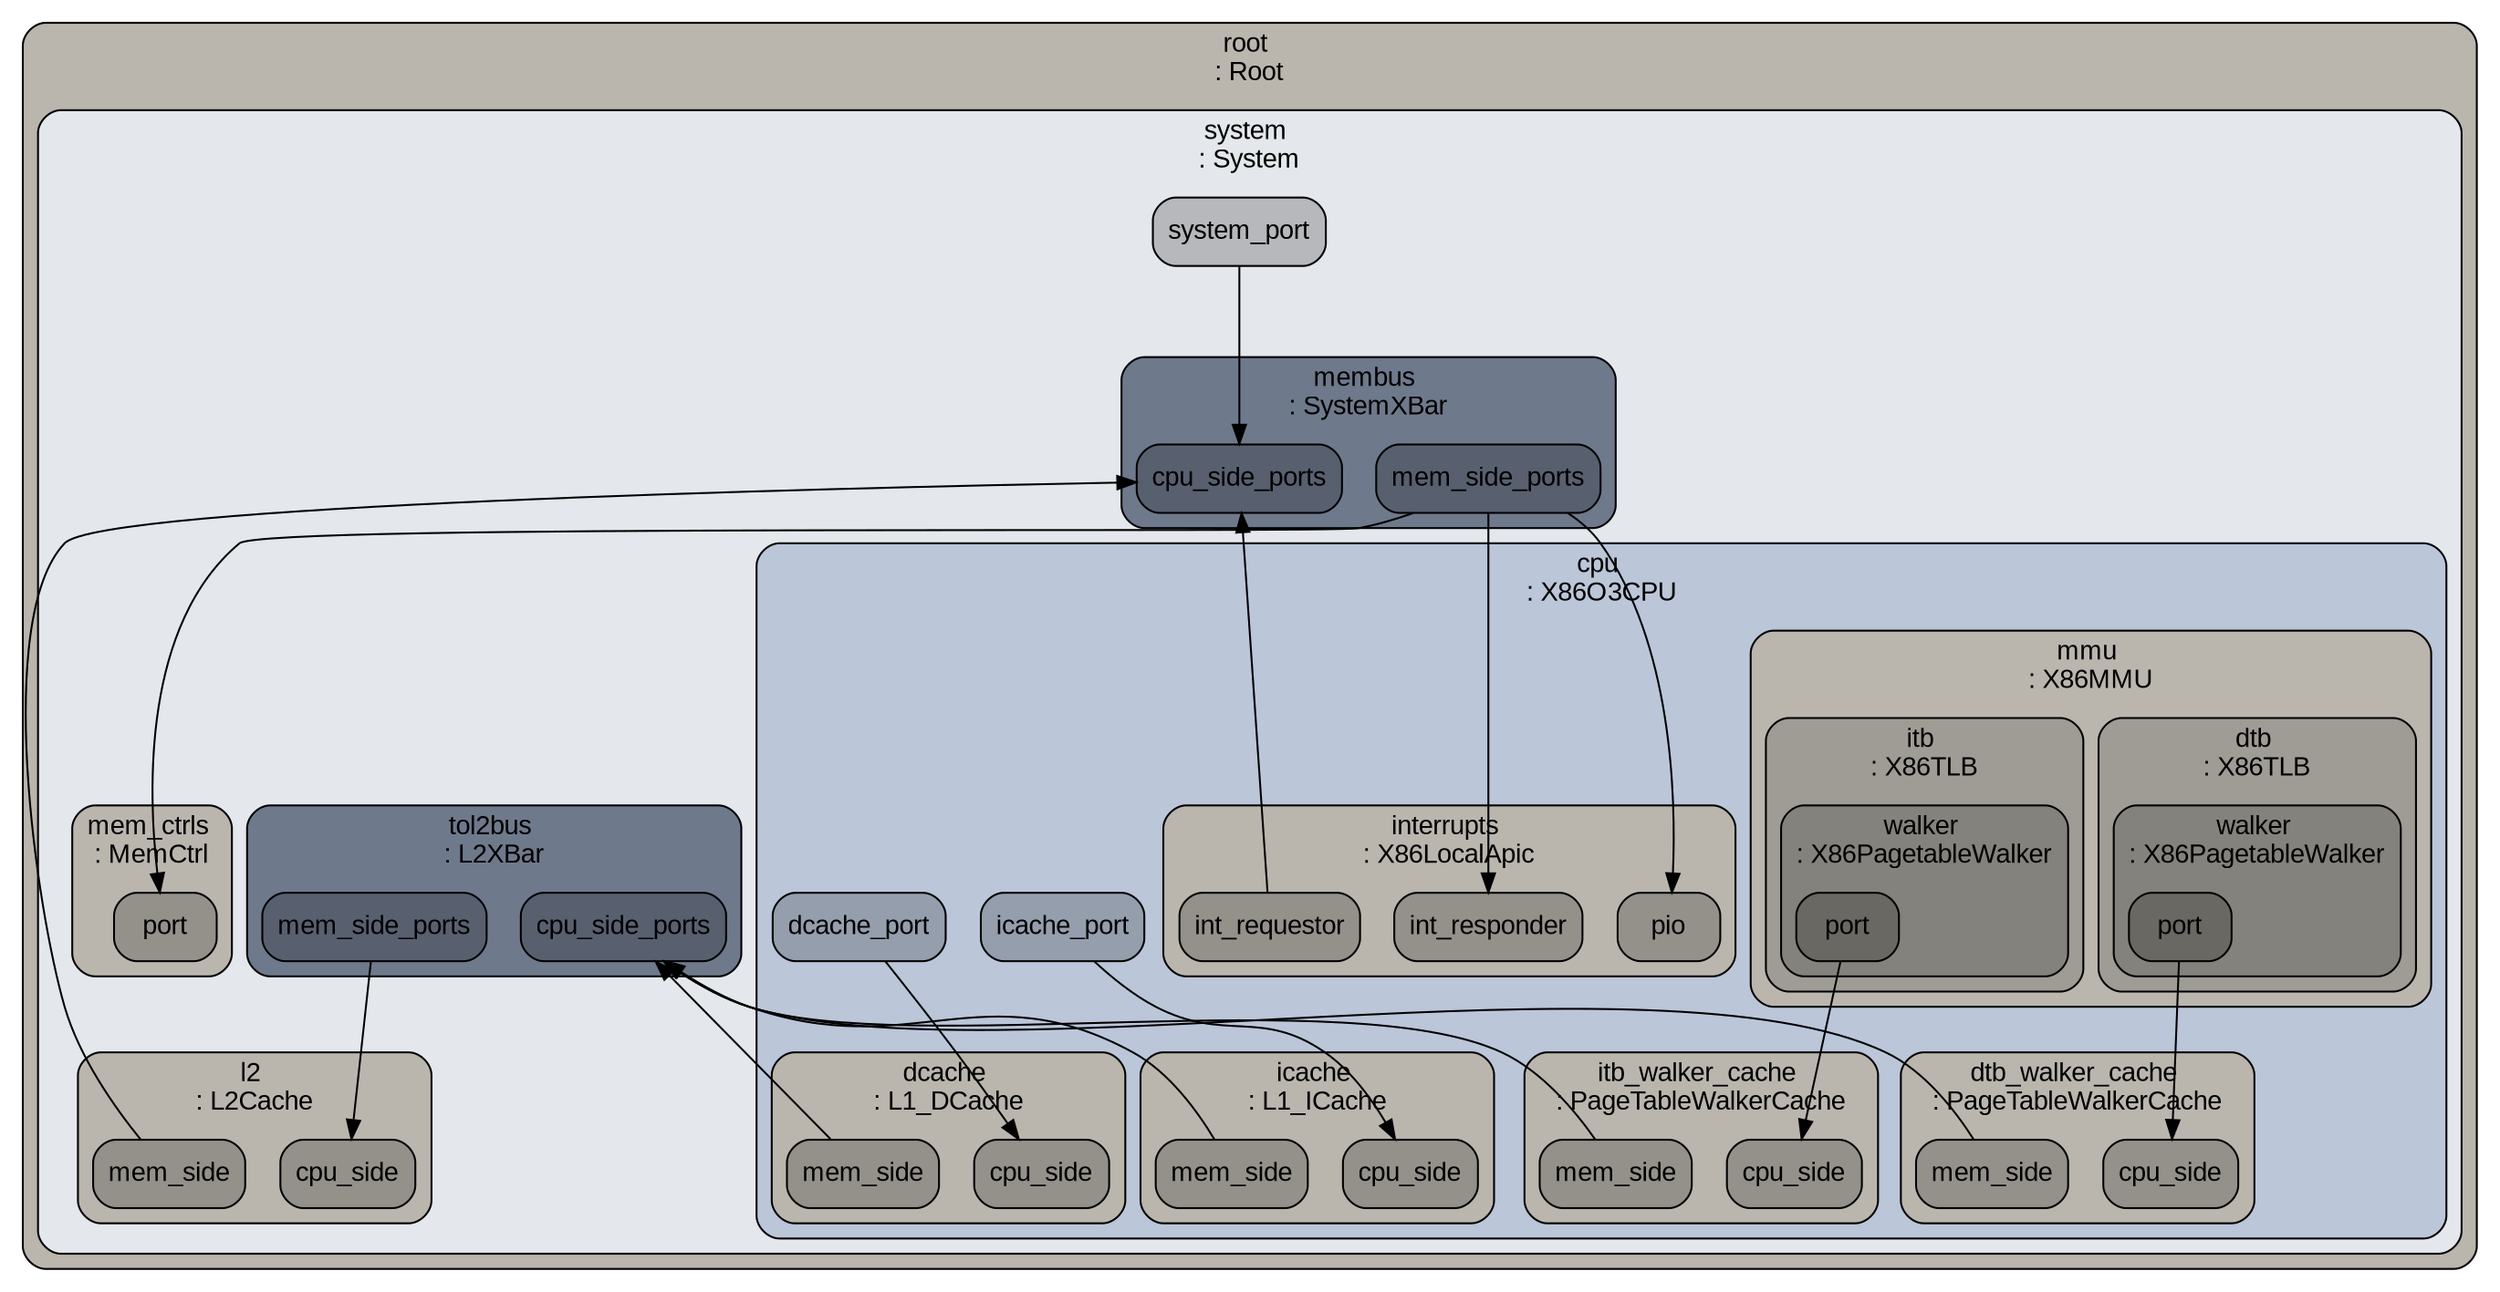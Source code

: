 digraph G {
ranksep="1.3";
subgraph cluster_root {
color="#000000";
fillcolor="#bab6ae";
fontcolor="#000000";
fontname=Arial;
fontsize=14;
label="root \n: Root";
shape=box;
style="rounded, filled";
tooltip="eventq_index&#61;0&#10;\full_system&#61;false&#10;\sim_quantum&#61;0&#10;\time_sync_enable&#61;false&#10;\time_sync_period&#61;100000000000&#10;\time_sync_spin_threshold&#61;100000000";
subgraph cluster_system {
color="#000000";
fillcolor="#e4e7eb";
fontcolor="#000000";
fontname=Arial;
fontsize=14;
label="system \n: System";
shape=box;
style="rounded, filled";
tooltip="auto_unlink_shared_backstore&#61;false&#10;\cache_line_size&#61;64&#10;\eventq_index&#61;0&#10;\exit_on_work_items&#61;false&#10;\external_memory_ranges&#61;&#10;\init_param&#61;0&#10;\m5ops_base&#61;0&#10;\mem_mode&#61;timing&#10;\mem_ranges&#61;0:536870912&#10;\memories&#61;system.mem_ctrls.dram&#10;\mmap_using_noreserve&#61;false&#10;\multi_thread&#61;false&#10;\num_work_ids&#61;16&#10;\readfile&#61;&#10;\redirect_paths&#61;system.redirect_paths0 system.redirect_paths1 system.redirect_paths2&#10;\shadow_rom_ranges&#61;&#10;\shared_backstore&#61;&#10;\symbolfile&#61;&#10;\thermal_components&#61;&#10;\thermal_model&#61;Null&#10;\work_begin_ckpt_count&#61;0&#10;\work_begin_cpu_id_exit&#61;-1&#10;\work_begin_exit_count&#61;0&#10;\work_cpus_ckpt_count&#61;0&#10;\work_end_ckpt_count&#61;0&#10;\work_end_exit_count&#61;0&#10;\work_item_id&#61;-1&#10;\workload&#61;system.workload";
system_system_port [color="#000000", fillcolor="#b6b8bc", fontcolor="#000000", fontname=Arial, fontsize=14, label=system_port, shape=box, style="rounded, filled"];
subgraph cluster_system_dvfs_handler {
color="#000000";
fillcolor="#bab6ae";
fontcolor="#000000";
fontname=Arial;
fontsize=14;
label="dvfs_handler \n: DVFSHandler";
shape=box;
style="rounded, filled";
tooltip="domains&#61;&#10;\enable&#61;false&#10;\eventq_index&#61;0&#10;\sys_clk_domain&#61;system.clk_domain&#10;\transition_latency&#61;100000000";
}

subgraph cluster_system_cpu {
color="#000000";
fillcolor="#bbc6d9";
fontcolor="#000000";
fontname=Arial;
fontsize=14;
label="cpu \n: X86O3CPU";
shape=box;
style="rounded, filled";
tooltip="LFSTSize&#61;1024&#10;\LQEntries&#61;64&#10;\LSQCheckLoads&#61;true&#10;\LSQDepCheckShift&#61;4&#10;\SQEntries&#61;16&#10;\SSITAssoc&#61;1&#10;\SSITIndexingPolicy&#61;system.cpu.SSITIndexingPolicy&#10;\SSITReplPolicy&#61;system.cpu.SSITReplPolicy&#10;\SSITSize&#61;1024&#10;\activity&#61;0&#10;\backComSize&#61;5&#10;\branchPred&#61;system.cpu.branchPred&#10;\cacheLoadPorts&#61;200&#10;\cacheStorePorts&#61;200&#10;\checker&#61;Null&#10;\clk_domain&#61;system.cpu_clk_domain&#10;\commitToDecodeDelay&#61;1&#10;\commitToFetchDelay&#61;1&#10;\commitToIEWDelay&#61;1&#10;\commitToRenameDelay&#61;1&#10;\commitWidth&#61;12&#10;\cpu_id&#61;0&#10;\decodeToFetchDelay&#61;1&#10;\decodeToRenameDelay&#61;1&#10;\decodeWidth&#61;4&#10;\decoder&#61;system.cpu.decoder&#10;\dispatchWidth&#61;8&#10;\do_checkpoint_insts&#61;true&#10;\do_statistics_insts&#61;true&#10;\eventq_index&#61;0&#10;\fetchBufferSize&#61;64&#10;\fetchQueueSize&#61;32&#10;\fetchToDecodeDelay&#61;1&#10;\fetchTrapLatency&#61;1&#10;\fetchWidth&#61;8&#10;\forwardComSize&#61;5&#10;\fuPool&#61;system.cpu.fuPool&#10;\function_trace&#61;false&#10;\function_trace_start&#61;0&#10;\iewToCommitDelay&#61;1&#10;\iewToDecodeDelay&#61;1&#10;\iewToFetchDelay&#61;1&#10;\iewToRenameDelay&#61;1&#10;\interrupts&#61;system.cpu.interrupts&#10;\isa&#61;system.cpu.isa&#10;\issueToExecuteDelay&#61;1&#10;\issueWidth&#61;2&#10;\max_insts_all_threads&#61;0&#10;\max_insts_any_thread&#61;0&#10;\mmu&#61;system.cpu.mmu&#10;\needsTSO&#61;true&#10;\numIQEntries&#61;16&#10;\numPhysCCRegs&#61;1280&#10;\numPhysFloatRegs&#61;256&#10;\numPhysIntRegs&#61;256&#10;\numPhysMatRegs&#61;2&#10;\numPhysVecPredRegs&#61;32&#10;\numPhysVecRegs&#61;256&#10;\numROBEntries&#61;64&#10;\numRobs&#61;1&#10;\numThreads&#61;1&#10;\power_gating_on_idle&#61;false&#10;\power_model&#61;&#10;\power_state&#61;system.cpu.power_state&#10;\progress_interval&#61;0&#10;\pwr_gating_latency&#61;300&#10;\recvRespBufferSize&#61;64&#10;\recvRespMaxCachelines&#61;1&#10;\recvRespThrottling&#61;false&#10;\renameToDecodeDelay&#61;1&#10;\renameToFetchDelay&#61;1&#10;\renameToIEWDelay&#61;2&#10;\renameToROBDelay&#61;1&#10;\renameWidth&#61;8&#10;\simpoint_start_insts&#61;&#10;\smtCommitPolicy&#61;RoundRobin&#10;\smtFetchPolicy&#61;RoundRobin&#10;\smtIQPolicy&#61;Partitioned&#10;\smtIQThreshold&#61;100&#10;\smtLSQPolicy&#61;Partitioned&#10;\smtLSQThreshold&#61;100&#10;\smtNumFetchingThreads&#61;1&#10;\smtROBPolicy&#61;Partitioned&#10;\smtROBThreshold&#61;100&#10;\socket_id&#61;0&#10;\squashWidth&#61;8&#10;\store_set_clear_period&#61;250000&#10;\switched_out&#61;false&#10;\syscallRetryLatency&#61;10000&#10;\system&#61;system&#10;\tracer&#61;system.cpu.tracer&#10;\trapLatency&#61;13&#10;\wbWidth&#61;8&#10;\workload&#61;system.cpu.workload";
system_cpu_icache_port [color="#000000", fillcolor="#959ead", fontcolor="#000000", fontname=Arial, fontsize=14, label=icache_port, shape=box, style="rounded, filled"];
system_cpu_dcache_port [color="#000000", fillcolor="#959ead", fontcolor="#000000", fontname=Arial, fontsize=14, label=dcache_port, shape=box, style="rounded, filled"];
subgraph cluster_system_cpu_mmu {
color="#000000";
fillcolor="#bab6ae";
fontcolor="#000000";
fontname=Arial;
fontsize=14;
label="mmu \n: X86MMU";
shape=box;
style="rounded, filled";
tooltip="dtb&#61;system.cpu.mmu.dtb&#10;\eventq_index&#61;0&#10;\itb&#61;system.cpu.mmu.itb";
subgraph cluster_system_cpu_mmu_itb {
color="#000000";
fillcolor="#9f9c95";
fontcolor="#000000";
fontname=Arial;
fontsize=14;
label="itb \n: X86TLB";
shape=box;
style="rounded, filled";
tooltip="entry_type&#61;instruction&#10;\eventq_index&#61;0&#10;\next_level&#61;Null&#10;\size&#61;64&#10;\system&#61;system&#10;\walker&#61;system.cpu.mmu.itb.walker";
subgraph cluster_system_cpu_mmu_itb_walker {
color="#000000";
fillcolor="#84827c";
fontcolor="#000000";
fontname=Arial;
fontsize=14;
label="walker \n: X86PagetableWalker";
shape=box;
style="rounded, filled";
tooltip="clk_domain&#61;system.cpu_clk_domain&#10;\eventq_index&#61;0&#10;\num_squash_per_cycle&#61;4&#10;\power_model&#61;&#10;\power_state&#61;system.cpu.mmu.itb.walker.power_state&#10;\system&#61;system";
system_cpu_mmu_itb_walker_port [color="#000000", fillcolor="#6a6863", fontcolor="#000000", fontname=Arial, fontsize=14, label=port, shape=box, style="rounded, filled"];
subgraph cluster_system_cpu_mmu_itb_walker_power_state {
color="#000000";
fillcolor="#6a6863";
fontcolor="#000000";
fontname=Arial;
fontsize=14;
label="power_state \n: PowerState";
shape=box;
style="rounded, filled";
tooltip="clk_gate_bins&#61;20&#10;\clk_gate_max&#61;1000000000000&#10;\clk_gate_min&#61;1000&#10;\default_state&#61;UNDEFINED&#10;\eventq_index&#61;0&#10;\leaders&#61;&#10;\possible_states&#61;";
}

}

}

subgraph cluster_system_cpu_mmu_dtb {
color="#000000";
fillcolor="#9f9c95";
fontcolor="#000000";
fontname=Arial;
fontsize=14;
label="dtb \n: X86TLB";
shape=box;
style="rounded, filled";
tooltip="entry_type&#61;data&#10;\eventq_index&#61;0&#10;\next_level&#61;Null&#10;\size&#61;64&#10;\system&#61;system&#10;\walker&#61;system.cpu.mmu.dtb.walker";
subgraph cluster_system_cpu_mmu_dtb_walker {
color="#000000";
fillcolor="#84827c";
fontcolor="#000000";
fontname=Arial;
fontsize=14;
label="walker \n: X86PagetableWalker";
shape=box;
style="rounded, filled";
tooltip="clk_domain&#61;system.cpu_clk_domain&#10;\eventq_index&#61;0&#10;\num_squash_per_cycle&#61;4&#10;\power_model&#61;&#10;\power_state&#61;system.cpu.mmu.dtb.walker.power_state&#10;\system&#61;system";
system_cpu_mmu_dtb_walker_port [color="#000000", fillcolor="#6a6863", fontcolor="#000000", fontname=Arial, fontsize=14, label=port, shape=box, style="rounded, filled"];
subgraph cluster_system_cpu_mmu_dtb_walker_power_state {
color="#000000";
fillcolor="#6a6863";
fontcolor="#000000";
fontname=Arial;
fontsize=14;
label="power_state \n: PowerState";
shape=box;
style="rounded, filled";
tooltip="clk_gate_bins&#61;20&#10;\clk_gate_max&#61;1000000000000&#10;\clk_gate_min&#61;1000&#10;\default_state&#61;UNDEFINED&#10;\eventq_index&#61;0&#10;\leaders&#61;&#10;\possible_states&#61;";
}

}

}

}

subgraph cluster_system_cpu_fuPool {
color="#000000";
fillcolor="#bab6ae";
fontcolor="#000000";
fontname=Arial;
fontsize=14;
label="fuPool \n: DefaultX86FUPool";
shape=box;
style="rounded, filled";
tooltip="FUList&#61;system.cpu.fuPool.FUList0 system.cpu.fuPool.FUList1 system.cpu.fuPool.FUList2 system.cpu.fuPool.FUList3 system.cpu.fuPool.FUList4 system.cpu.fuPool.FUList5 system.cpu.fuPool.FUList6 system.cpu.fuPool.FUList7 system.cpu.fuPool.FUList8 system.cpu.fuPool.FUList9&#10;\eventq_index&#61;0";
subgraph cluster_system_cpu_fuPool_FUList0 {
color="#000000";
fillcolor="#9f9c95";
fontcolor="#000000";
fontname=Arial;
fontsize=14;
label="FUList0 \n: IntALU";
shape=box;
style="rounded, filled";
tooltip="count&#61;6&#10;\eventq_index&#61;0&#10;\opList&#61;system.cpu.fuPool.FUList0.opList";
subgraph cluster_system_cpu_fuPool_FUList0_opList {
color="#000000";
fillcolor="#84827c";
fontcolor="#000000";
fontname=Arial;
fontsize=14;
label="opList \n: OpDesc";
shape=box;
style="rounded, filled";
tooltip="eventq_index&#61;0&#10;\opClass&#61;IntAlu&#10;\opLat&#61;1&#10;\pipelined&#61;true";
}

}

subgraph cluster_system_cpu_fuPool_FUList1 {
color="#000000";
fillcolor="#9f9c95";
fontcolor="#000000";
fontname=Arial;
fontsize=14;
label="FUList1 \n: X86IntMultDiv";
shape=box;
style="rounded, filled";
tooltip="count&#61;2&#10;\eventq_index&#61;0&#10;\opList&#61;system.cpu.fuPool.FUList1.opList0 system.cpu.fuPool.FUList1.opList1";
subgraph cluster_system_cpu_fuPool_FUList1_opList0 {
color="#000000";
fillcolor="#84827c";
fontcolor="#000000";
fontname=Arial;
fontsize=14;
label="opList0 \n: OpDesc";
shape=box;
style="rounded, filled";
tooltip="eventq_index&#61;0&#10;\opClass&#61;IntMult&#10;\opLat&#61;3&#10;\pipelined&#61;true";
}

subgraph cluster_system_cpu_fuPool_FUList1_opList1 {
color="#000000";
fillcolor="#84827c";
fontcolor="#000000";
fontname=Arial;
fontsize=14;
label="opList1 \n: OpDesc";
shape=box;
style="rounded, filled";
tooltip="eventq_index&#61;0&#10;\opClass&#61;IntDiv&#10;\opLat&#61;1&#10;\pipelined&#61;false";
}

}

subgraph cluster_system_cpu_fuPool_FUList2 {
color="#000000";
fillcolor="#9f9c95";
fontcolor="#000000";
fontname=Arial;
fontsize=14;
label="FUList2 \n: FP_ALU";
shape=box;
style="rounded, filled";
tooltip="count&#61;4&#10;\eventq_index&#61;0&#10;\opList&#61;system.cpu.fuPool.FUList2.opList0 system.cpu.fuPool.FUList2.opList1 system.cpu.fuPool.FUList2.opList2";
subgraph cluster_system_cpu_fuPool_FUList2_opList0 {
color="#000000";
fillcolor="#84827c";
fontcolor="#000000";
fontname=Arial;
fontsize=14;
label="opList0 \n: OpDesc";
shape=box;
style="rounded, filled";
tooltip="eventq_index&#61;0&#10;\opClass&#61;FloatAdd&#10;\opLat&#61;2&#10;\pipelined&#61;true";
}

subgraph cluster_system_cpu_fuPool_FUList2_opList1 {
color="#000000";
fillcolor="#84827c";
fontcolor="#000000";
fontname=Arial;
fontsize=14;
label="opList1 \n: OpDesc";
shape=box;
style="rounded, filled";
tooltip="eventq_index&#61;0&#10;\opClass&#61;FloatCmp&#10;\opLat&#61;2&#10;\pipelined&#61;true";
}

subgraph cluster_system_cpu_fuPool_FUList2_opList2 {
color="#000000";
fillcolor="#84827c";
fontcolor="#000000";
fontname=Arial;
fontsize=14;
label="opList2 \n: OpDesc";
shape=box;
style="rounded, filled";
tooltip="eventq_index&#61;0&#10;\opClass&#61;FloatCvt&#10;\opLat&#61;2&#10;\pipelined&#61;true";
}

}

subgraph cluster_system_cpu_fuPool_FUList3 {
color="#000000";
fillcolor="#9f9c95";
fontcolor="#000000";
fontname=Arial;
fontsize=14;
label="FUList3 \n: FP_MultDiv";
shape=box;
style="rounded, filled";
tooltip="count&#61;2&#10;\eventq_index&#61;0&#10;\opList&#61;system.cpu.fuPool.FUList3.opList0 system.cpu.fuPool.FUList3.opList1 system.cpu.fuPool.FUList3.opList2 system.cpu.fuPool.FUList3.opList3 system.cpu.fuPool.FUList3.opList4";
subgraph cluster_system_cpu_fuPool_FUList3_opList0 {
color="#000000";
fillcolor="#84827c";
fontcolor="#000000";
fontname=Arial;
fontsize=14;
label="opList0 \n: OpDesc";
shape=box;
style="rounded, filled";
tooltip="eventq_index&#61;0&#10;\opClass&#61;FloatMult&#10;\opLat&#61;4&#10;\pipelined&#61;true";
}

subgraph cluster_system_cpu_fuPool_FUList3_opList1 {
color="#000000";
fillcolor="#84827c";
fontcolor="#000000";
fontname=Arial;
fontsize=14;
label="opList1 \n: OpDesc";
shape=box;
style="rounded, filled";
tooltip="eventq_index&#61;0&#10;\opClass&#61;FloatMultAcc&#10;\opLat&#61;5&#10;\pipelined&#61;true";
}

subgraph cluster_system_cpu_fuPool_FUList3_opList2 {
color="#000000";
fillcolor="#84827c";
fontcolor="#000000";
fontname=Arial;
fontsize=14;
label="opList2 \n: OpDesc";
shape=box;
style="rounded, filled";
tooltip="eventq_index&#61;0&#10;\opClass&#61;FloatMisc&#10;\opLat&#61;3&#10;\pipelined&#61;true";
}

subgraph cluster_system_cpu_fuPool_FUList3_opList3 {
color="#000000";
fillcolor="#84827c";
fontcolor="#000000";
fontname=Arial;
fontsize=14;
label="opList3 \n: OpDesc";
shape=box;
style="rounded, filled";
tooltip="eventq_index&#61;0&#10;\opClass&#61;FloatDiv&#10;\opLat&#61;12&#10;\pipelined&#61;false";
}

subgraph cluster_system_cpu_fuPool_FUList3_opList4 {
color="#000000";
fillcolor="#84827c";
fontcolor="#000000";
fontname=Arial;
fontsize=14;
label="opList4 \n: OpDesc";
shape=box;
style="rounded, filled";
tooltip="eventq_index&#61;0&#10;\opClass&#61;FloatSqrt&#10;\opLat&#61;24&#10;\pipelined&#61;false";
}

}

subgraph cluster_system_cpu_fuPool_FUList4 {
color="#000000";
fillcolor="#9f9c95";
fontcolor="#000000";
fontname=Arial;
fontsize=14;
label="FUList4 \n: ReadPort";
shape=box;
style="rounded, filled";
tooltip="count&#61;0&#10;\eventq_index&#61;0&#10;\opList&#61;system.cpu.fuPool.FUList4.opList00 system.cpu.fuPool.FUList4.opList01 system.cpu.fuPool.FUList4.opList02 system.cpu.fuPool.FUList4.opList03 system.cpu.fuPool.FUList4.opList04 system.cpu.fuPool.FUList4.opList05 system.cpu.fuPool.FUList4.opList06 system.cpu.fuPool.FUList4.opList07 system.cpu.fuPool.FUList4.opList08 system.cpu.fuPool.FUList4.opList09 system.cpu.fuPool.FUList4.opList10";
subgraph cluster_system_cpu_fuPool_FUList4_opList00 {
color="#000000";
fillcolor="#84827c";
fontcolor="#000000";
fontname=Arial;
fontsize=14;
label="opList00 \n: OpDesc";
shape=box;
style="rounded, filled";
tooltip="eventq_index&#61;0&#10;\opClass&#61;MemRead&#10;\opLat&#61;1&#10;\pipelined&#61;true";
}

subgraph cluster_system_cpu_fuPool_FUList4_opList01 {
color="#000000";
fillcolor="#84827c";
fontcolor="#000000";
fontname=Arial;
fontsize=14;
label="opList01 \n: OpDesc";
shape=box;
style="rounded, filled";
tooltip="eventq_index&#61;0&#10;\opClass&#61;FloatMemRead&#10;\opLat&#61;1&#10;\pipelined&#61;true";
}

subgraph cluster_system_cpu_fuPool_FUList4_opList02 {
color="#000000";
fillcolor="#84827c";
fontcolor="#000000";
fontname=Arial;
fontsize=14;
label="opList02 \n: OpDesc";
shape=box;
style="rounded, filled";
tooltip="eventq_index&#61;0&#10;\opClass&#61;SimdUnitStrideLoad&#10;\opLat&#61;1&#10;\pipelined&#61;true";
}

subgraph cluster_system_cpu_fuPool_FUList4_opList03 {
color="#000000";
fillcolor="#84827c";
fontcolor="#000000";
fontname=Arial;
fontsize=14;
label="opList03 \n: OpDesc";
shape=box;
style="rounded, filled";
tooltip="eventq_index&#61;0&#10;\opClass&#61;SimdUnitStrideMaskLoad&#10;\opLat&#61;1&#10;\pipelined&#61;true";
}

subgraph cluster_system_cpu_fuPool_FUList4_opList04 {
color="#000000";
fillcolor="#84827c";
fontcolor="#000000";
fontname=Arial;
fontsize=14;
label="opList04 \n: OpDesc";
shape=box;
style="rounded, filled";
tooltip="eventq_index&#61;0&#10;\opClass&#61;SimdUnitStrideSegmentedLoad&#10;\opLat&#61;1&#10;\pipelined&#61;true";
}

subgraph cluster_system_cpu_fuPool_FUList4_opList05 {
color="#000000";
fillcolor="#84827c";
fontcolor="#000000";
fontname=Arial;
fontsize=14;
label="opList05 \n: OpDesc";
shape=box;
style="rounded, filled";
tooltip="eventq_index&#61;0&#10;\opClass&#61;SimdStridedLoad&#10;\opLat&#61;1&#10;\pipelined&#61;true";
}

subgraph cluster_system_cpu_fuPool_FUList4_opList06 {
color="#000000";
fillcolor="#84827c";
fontcolor="#000000";
fontname=Arial;
fontsize=14;
label="opList06 \n: OpDesc";
shape=box;
style="rounded, filled";
tooltip="eventq_index&#61;0&#10;\opClass&#61;SimdIndexedLoad&#10;\opLat&#61;1&#10;\pipelined&#61;true";
}

subgraph cluster_system_cpu_fuPool_FUList4_opList07 {
color="#000000";
fillcolor="#84827c";
fontcolor="#000000";
fontname=Arial;
fontsize=14;
label="opList07 \n: OpDesc";
shape=box;
style="rounded, filled";
tooltip="eventq_index&#61;0&#10;\opClass&#61;SimdUnitStrideFaultOnlyFirstLoad&#10;\opLat&#61;1&#10;\pipelined&#61;true";
}

subgraph cluster_system_cpu_fuPool_FUList4_opList08 {
color="#000000";
fillcolor="#84827c";
fontcolor="#000000";
fontname=Arial;
fontsize=14;
label="opList08 \n: OpDesc";
shape=box;
style="rounded, filled";
tooltip="eventq_index&#61;0&#10;\opClass&#61;SimdUnitStrideSegmentedFaultOnlyFirstLoad&#10;\opLat&#61;1&#10;\pipelined&#61;true";
}

subgraph cluster_system_cpu_fuPool_FUList4_opList09 {
color="#000000";
fillcolor="#84827c";
fontcolor="#000000";
fontname=Arial;
fontsize=14;
label="opList09 \n: OpDesc";
shape=box;
style="rounded, filled";
tooltip="eventq_index&#61;0&#10;\opClass&#61;SimdWholeRegisterLoad&#10;\opLat&#61;1&#10;\pipelined&#61;true";
}

subgraph cluster_system_cpu_fuPool_FUList4_opList10 {
color="#000000";
fillcolor="#84827c";
fontcolor="#000000";
fontname=Arial;
fontsize=14;
label="opList10 \n: OpDesc";
shape=box;
style="rounded, filled";
tooltip="eventq_index&#61;0&#10;\opClass&#61;SimdStrideSegmentedLoad&#10;\opLat&#61;1&#10;\pipelined&#61;true";
}

}

subgraph cluster_system_cpu_fuPool_FUList5 {
color="#000000";
fillcolor="#9f9c95";
fontcolor="#000000";
fontname=Arial;
fontsize=14;
label="FUList5 \n: SIMD_Unit";
shape=box;
style="rounded, filled";
tooltip="count&#61;4&#10;\eventq_index&#61;0&#10;\opList&#61;system.cpu.fuPool.FUList5.opList00 system.cpu.fuPool.FUList5.opList01 system.cpu.fuPool.FUList5.opList02 system.cpu.fuPool.FUList5.opList03 system.cpu.fuPool.FUList5.opList04 system.cpu.fuPool.FUList5.opList05 system.cpu.fuPool.FUList5.opList06 system.cpu.fuPool.FUList5.opList07 system.cpu.fuPool.FUList5.opList08 system.cpu.fuPool.FUList5.opList09 system.cpu.fuPool.FUList5.opList10 system.cpu.fuPool.FUList5.opList11 system.cpu.fuPool.FUList5.opList12 system.cpu.fuPool.FUList5.opList13 system.cpu.fuPool.FUList5.opList14 system.cpu.fuPool.FUList5.opList15 system.cpu.fuPool.FUList5.opList16 system.cpu.fuPool.FUList5.opList17 system.cpu.fuPool.FUList5.opList18 system.cpu.fuPool.FUList5.opList19 system.cpu.fuPool.FUList5.opList20 system.cpu.fuPool.FUList5.opList21 system.cpu.fuPool.FUList5.opList22 system.cpu.fuPool.FUList5.opList23 system.cpu.fuPool.FUList5.opList24 system.cpu.fuPool.FUList5.opList25 system.cpu.fuPool.FUList5.opList26 system.cpu.fuPool.FUList5.opList27 system.cpu.fuPool.FUList5.opList28 system.cpu.fuPool.FUList5.opList29 system.cpu.fuPool.FUList5.opList30 system.cpu.fuPool.FUList5.opList31 system.cpu.fuPool.FUList5.opList32 system.cpu.fuPool.FUList5.opList33 system.cpu.fuPool.FUList5.opList34 system.cpu.fuPool.FUList5.opList35 system.cpu.fuPool.FUList5.opList36 system.cpu.fuPool.FUList5.opList37 system.cpu.fuPool.FUList5.opList38";
subgraph cluster_system_cpu_fuPool_FUList5_opList00 {
color="#000000";
fillcolor="#84827c";
fontcolor="#000000";
fontname=Arial;
fontsize=14;
label="opList00 \n: OpDesc";
shape=box;
style="rounded, filled";
tooltip="eventq_index&#61;0&#10;\opClass&#61;SimdAdd&#10;\opLat&#61;1&#10;\pipelined&#61;true";
}

subgraph cluster_system_cpu_fuPool_FUList5_opList01 {
color="#000000";
fillcolor="#84827c";
fontcolor="#000000";
fontname=Arial;
fontsize=14;
label="opList01 \n: OpDesc";
shape=box;
style="rounded, filled";
tooltip="eventq_index&#61;0&#10;\opClass&#61;SimdAddAcc&#10;\opLat&#61;1&#10;\pipelined&#61;true";
}

subgraph cluster_system_cpu_fuPool_FUList5_opList02 {
color="#000000";
fillcolor="#84827c";
fontcolor="#000000";
fontname=Arial;
fontsize=14;
label="opList02 \n: OpDesc";
shape=box;
style="rounded, filled";
tooltip="eventq_index&#61;0&#10;\opClass&#61;SimdAlu&#10;\opLat&#61;1&#10;\pipelined&#61;true";
}

subgraph cluster_system_cpu_fuPool_FUList5_opList03 {
color="#000000";
fillcolor="#84827c";
fontcolor="#000000";
fontname=Arial;
fontsize=14;
label="opList03 \n: OpDesc";
shape=box;
style="rounded, filled";
tooltip="eventq_index&#61;0&#10;\opClass&#61;SimdCmp&#10;\opLat&#61;1&#10;\pipelined&#61;true";
}

subgraph cluster_system_cpu_fuPool_FUList5_opList04 {
color="#000000";
fillcolor="#84827c";
fontcolor="#000000";
fontname=Arial;
fontsize=14;
label="opList04 \n: OpDesc";
shape=box;
style="rounded, filled";
tooltip="eventq_index&#61;0&#10;\opClass&#61;SimdCvt&#10;\opLat&#61;1&#10;\pipelined&#61;true";
}

subgraph cluster_system_cpu_fuPool_FUList5_opList05 {
color="#000000";
fillcolor="#84827c";
fontcolor="#000000";
fontname=Arial;
fontsize=14;
label="opList05 \n: OpDesc";
shape=box;
style="rounded, filled";
tooltip="eventq_index&#61;0&#10;\opClass&#61;SimdMisc&#10;\opLat&#61;1&#10;\pipelined&#61;true";
}

subgraph cluster_system_cpu_fuPool_FUList5_opList06 {
color="#000000";
fillcolor="#84827c";
fontcolor="#000000";
fontname=Arial;
fontsize=14;
label="opList06 \n: OpDesc";
shape=box;
style="rounded, filled";
tooltip="eventq_index&#61;0&#10;\opClass&#61;SimdMult&#10;\opLat&#61;1&#10;\pipelined&#61;true";
}

subgraph cluster_system_cpu_fuPool_FUList5_opList07 {
color="#000000";
fillcolor="#84827c";
fontcolor="#000000";
fontname=Arial;
fontsize=14;
label="opList07 \n: OpDesc";
shape=box;
style="rounded, filled";
tooltip="eventq_index&#61;0&#10;\opClass&#61;SimdMultAcc&#10;\opLat&#61;1&#10;\pipelined&#61;true";
}

subgraph cluster_system_cpu_fuPool_FUList5_opList08 {
color="#000000";
fillcolor="#84827c";
fontcolor="#000000";
fontname=Arial;
fontsize=14;
label="opList08 \n: OpDesc";
shape=box;
style="rounded, filled";
tooltip="eventq_index&#61;0&#10;\opClass&#61;SimdMatMultAcc&#10;\opLat&#61;1&#10;\pipelined&#61;true";
}

subgraph cluster_system_cpu_fuPool_FUList5_opList09 {
color="#000000";
fillcolor="#84827c";
fontcolor="#000000";
fontname=Arial;
fontsize=14;
label="opList09 \n: OpDesc";
shape=box;
style="rounded, filled";
tooltip="eventq_index&#61;0&#10;\opClass&#61;SimdShift&#10;\opLat&#61;1&#10;\pipelined&#61;true";
}

subgraph cluster_system_cpu_fuPool_FUList5_opList10 {
color="#000000";
fillcolor="#84827c";
fontcolor="#000000";
fontname=Arial;
fontsize=14;
label="opList10 \n: OpDesc";
shape=box;
style="rounded, filled";
tooltip="eventq_index&#61;0&#10;\opClass&#61;SimdShiftAcc&#10;\opLat&#61;1&#10;\pipelined&#61;true";
}

subgraph cluster_system_cpu_fuPool_FUList5_opList11 {
color="#000000";
fillcolor="#84827c";
fontcolor="#000000";
fontname=Arial;
fontsize=14;
label="opList11 \n: OpDesc";
shape=box;
style="rounded, filled";
tooltip="eventq_index&#61;0&#10;\opClass&#61;SimdDiv&#10;\opLat&#61;1&#10;\pipelined&#61;true";
}

subgraph cluster_system_cpu_fuPool_FUList5_opList12 {
color="#000000";
fillcolor="#84827c";
fontcolor="#000000";
fontname=Arial;
fontsize=14;
label="opList12 \n: OpDesc";
shape=box;
style="rounded, filled";
tooltip="eventq_index&#61;0&#10;\opClass&#61;SimdSqrt&#10;\opLat&#61;1&#10;\pipelined&#61;true";
}

subgraph cluster_system_cpu_fuPool_FUList5_opList13 {
color="#000000";
fillcolor="#84827c";
fontcolor="#000000";
fontname=Arial;
fontsize=14;
label="opList13 \n: OpDesc";
shape=box;
style="rounded, filled";
tooltip="eventq_index&#61;0&#10;\opClass&#61;SimdFloatAdd&#10;\opLat&#61;1&#10;\pipelined&#61;true";
}

subgraph cluster_system_cpu_fuPool_FUList5_opList14 {
color="#000000";
fillcolor="#84827c";
fontcolor="#000000";
fontname=Arial;
fontsize=14;
label="opList14 \n: OpDesc";
shape=box;
style="rounded, filled";
tooltip="eventq_index&#61;0&#10;\opClass&#61;SimdFloatAlu&#10;\opLat&#61;1&#10;\pipelined&#61;true";
}

subgraph cluster_system_cpu_fuPool_FUList5_opList15 {
color="#000000";
fillcolor="#84827c";
fontcolor="#000000";
fontname=Arial;
fontsize=14;
label="opList15 \n: OpDesc";
shape=box;
style="rounded, filled";
tooltip="eventq_index&#61;0&#10;\opClass&#61;SimdFloatCmp&#10;\opLat&#61;1&#10;\pipelined&#61;true";
}

subgraph cluster_system_cpu_fuPool_FUList5_opList16 {
color="#000000";
fillcolor="#84827c";
fontcolor="#000000";
fontname=Arial;
fontsize=14;
label="opList16 \n: OpDesc";
shape=box;
style="rounded, filled";
tooltip="eventq_index&#61;0&#10;\opClass&#61;SimdFloatCvt&#10;\opLat&#61;1&#10;\pipelined&#61;true";
}

subgraph cluster_system_cpu_fuPool_FUList5_opList17 {
color="#000000";
fillcolor="#84827c";
fontcolor="#000000";
fontname=Arial;
fontsize=14;
label="opList17 \n: OpDesc";
shape=box;
style="rounded, filled";
tooltip="eventq_index&#61;0&#10;\opClass&#61;SimdFloatDiv&#10;\opLat&#61;1&#10;\pipelined&#61;true";
}

subgraph cluster_system_cpu_fuPool_FUList5_opList18 {
color="#000000";
fillcolor="#84827c";
fontcolor="#000000";
fontname=Arial;
fontsize=14;
label="opList18 \n: OpDesc";
shape=box;
style="rounded, filled";
tooltip="eventq_index&#61;0&#10;\opClass&#61;SimdFloatMisc&#10;\opLat&#61;1&#10;\pipelined&#61;true";
}

subgraph cluster_system_cpu_fuPool_FUList5_opList19 {
color="#000000";
fillcolor="#84827c";
fontcolor="#000000";
fontname=Arial;
fontsize=14;
label="opList19 \n: OpDesc";
shape=box;
style="rounded, filled";
tooltip="eventq_index&#61;0&#10;\opClass&#61;SimdFloatMult&#10;\opLat&#61;1&#10;\pipelined&#61;true";
}

subgraph cluster_system_cpu_fuPool_FUList5_opList20 {
color="#000000";
fillcolor="#84827c";
fontcolor="#000000";
fontname=Arial;
fontsize=14;
label="opList20 \n: OpDesc";
shape=box;
style="rounded, filled";
tooltip="eventq_index&#61;0&#10;\opClass&#61;SimdFloatMultAcc&#10;\opLat&#61;1&#10;\pipelined&#61;true";
}

subgraph cluster_system_cpu_fuPool_FUList5_opList21 {
color="#000000";
fillcolor="#84827c";
fontcolor="#000000";
fontname=Arial;
fontsize=14;
label="opList21 \n: OpDesc";
shape=box;
style="rounded, filled";
tooltip="eventq_index&#61;0&#10;\opClass&#61;SimdFloatMatMultAcc&#10;\opLat&#61;1&#10;\pipelined&#61;true";
}

subgraph cluster_system_cpu_fuPool_FUList5_opList22 {
color="#000000";
fillcolor="#84827c";
fontcolor="#000000";
fontname=Arial;
fontsize=14;
label="opList22 \n: OpDesc";
shape=box;
style="rounded, filled";
tooltip="eventq_index&#61;0&#10;\opClass&#61;SimdFloatSqrt&#10;\opLat&#61;1&#10;\pipelined&#61;true";
}

subgraph cluster_system_cpu_fuPool_FUList5_opList23 {
color="#000000";
fillcolor="#84827c";
fontcolor="#000000";
fontname=Arial;
fontsize=14;
label="opList23 \n: OpDesc";
shape=box;
style="rounded, filled";
tooltip="eventq_index&#61;0&#10;\opClass&#61;SimdReduceAdd&#10;\opLat&#61;1&#10;\pipelined&#61;true";
}

subgraph cluster_system_cpu_fuPool_FUList5_opList24 {
color="#000000";
fillcolor="#84827c";
fontcolor="#000000";
fontname=Arial;
fontsize=14;
label="opList24 \n: OpDesc";
shape=box;
style="rounded, filled";
tooltip="eventq_index&#61;0&#10;\opClass&#61;SimdReduceAlu&#10;\opLat&#61;1&#10;\pipelined&#61;true";
}

subgraph cluster_system_cpu_fuPool_FUList5_opList25 {
color="#000000";
fillcolor="#84827c";
fontcolor="#000000";
fontname=Arial;
fontsize=14;
label="opList25 \n: OpDesc";
shape=box;
style="rounded, filled";
tooltip="eventq_index&#61;0&#10;\opClass&#61;SimdReduceCmp&#10;\opLat&#61;1&#10;\pipelined&#61;true";
}

subgraph cluster_system_cpu_fuPool_FUList5_opList26 {
color="#000000";
fillcolor="#84827c";
fontcolor="#000000";
fontname=Arial;
fontsize=14;
label="opList26 \n: OpDesc";
shape=box;
style="rounded, filled";
tooltip="eventq_index&#61;0&#10;\opClass&#61;SimdFloatReduceAdd&#10;\opLat&#61;1&#10;\pipelined&#61;true";
}

subgraph cluster_system_cpu_fuPool_FUList5_opList27 {
color="#000000";
fillcolor="#84827c";
fontcolor="#000000";
fontname=Arial;
fontsize=14;
label="opList27 \n: OpDesc";
shape=box;
style="rounded, filled";
tooltip="eventq_index&#61;0&#10;\opClass&#61;SimdFloatReduceCmp&#10;\opLat&#61;1&#10;\pipelined&#61;true";
}

subgraph cluster_system_cpu_fuPool_FUList5_opList28 {
color="#000000";
fillcolor="#84827c";
fontcolor="#000000";
fontname=Arial;
fontsize=14;
label="opList28 \n: OpDesc";
shape=box;
style="rounded, filled";
tooltip="eventq_index&#61;0&#10;\opClass&#61;SimdExt&#10;\opLat&#61;1&#10;\pipelined&#61;true";
}

subgraph cluster_system_cpu_fuPool_FUList5_opList29 {
color="#000000";
fillcolor="#84827c";
fontcolor="#000000";
fontname=Arial;
fontsize=14;
label="opList29 \n: OpDesc";
shape=box;
style="rounded, filled";
tooltip="eventq_index&#61;0&#10;\opClass&#61;SimdFloatExt&#10;\opLat&#61;1&#10;\pipelined&#61;true";
}

subgraph cluster_system_cpu_fuPool_FUList5_opList30 {
color="#000000";
fillcolor="#84827c";
fontcolor="#000000";
fontname=Arial;
fontsize=14;
label="opList30 \n: OpDesc";
shape=box;
style="rounded, filled";
tooltip="eventq_index&#61;0&#10;\opClass&#61;SimdConfig&#10;\opLat&#61;1&#10;\pipelined&#61;true";
}

subgraph cluster_system_cpu_fuPool_FUList5_opList31 {
color="#000000";
fillcolor="#84827c";
fontcolor="#000000";
fontname=Arial;
fontsize=14;
label="opList31 \n: OpDesc";
shape=box;
style="rounded, filled";
tooltip="eventq_index&#61;0&#10;\opClass&#61;SimdAes&#10;\opLat&#61;1&#10;\pipelined&#61;true";
}

subgraph cluster_system_cpu_fuPool_FUList5_opList32 {
color="#000000";
fillcolor="#84827c";
fontcolor="#000000";
fontname=Arial;
fontsize=14;
label="opList32 \n: OpDesc";
shape=box;
style="rounded, filled";
tooltip="eventq_index&#61;0&#10;\opClass&#61;SimdAesMix&#10;\opLat&#61;1&#10;\pipelined&#61;true";
}

subgraph cluster_system_cpu_fuPool_FUList5_opList33 {
color="#000000";
fillcolor="#84827c";
fontcolor="#000000";
fontname=Arial;
fontsize=14;
label="opList33 \n: OpDesc";
shape=box;
style="rounded, filled";
tooltip="eventq_index&#61;0&#10;\opClass&#61;SimdSha1Hash&#10;\opLat&#61;1&#10;\pipelined&#61;true";
}

subgraph cluster_system_cpu_fuPool_FUList5_opList34 {
color="#000000";
fillcolor="#84827c";
fontcolor="#000000";
fontname=Arial;
fontsize=14;
label="opList34 \n: OpDesc";
shape=box;
style="rounded, filled";
tooltip="eventq_index&#61;0&#10;\opClass&#61;SimdSha1Hash2&#10;\opLat&#61;1&#10;\pipelined&#61;true";
}

subgraph cluster_system_cpu_fuPool_FUList5_opList35 {
color="#000000";
fillcolor="#84827c";
fontcolor="#000000";
fontname=Arial;
fontsize=14;
label="opList35 \n: OpDesc";
shape=box;
style="rounded, filled";
tooltip="eventq_index&#61;0&#10;\opClass&#61;SimdSha256Hash&#10;\opLat&#61;1&#10;\pipelined&#61;true";
}

subgraph cluster_system_cpu_fuPool_FUList5_opList36 {
color="#000000";
fillcolor="#84827c";
fontcolor="#000000";
fontname=Arial;
fontsize=14;
label="opList36 \n: OpDesc";
shape=box;
style="rounded, filled";
tooltip="eventq_index&#61;0&#10;\opClass&#61;SimdSha256Hash2&#10;\opLat&#61;1&#10;\pipelined&#61;true";
}

subgraph cluster_system_cpu_fuPool_FUList5_opList37 {
color="#000000";
fillcolor="#84827c";
fontcolor="#000000";
fontname=Arial;
fontsize=14;
label="opList37 \n: OpDesc";
shape=box;
style="rounded, filled";
tooltip="eventq_index&#61;0&#10;\opClass&#61;SimdShaSigma2&#10;\opLat&#61;1&#10;\pipelined&#61;true";
}

subgraph cluster_system_cpu_fuPool_FUList5_opList38 {
color="#000000";
fillcolor="#84827c";
fontcolor="#000000";
fontname=Arial;
fontsize=14;
label="opList38 \n: OpDesc";
shape=box;
style="rounded, filled";
tooltip="eventq_index&#61;0&#10;\opClass&#61;SimdShaSigma3&#10;\opLat&#61;1&#10;\pipelined&#61;true";
}

}

subgraph cluster_system_cpu_fuPool_FUList6 {
color="#000000";
fillcolor="#9f9c95";
fontcolor="#000000";
fontname=Arial;
fontsize=14;
label="FUList6 \n: PredALU";
shape=box;
style="rounded, filled";
tooltip="count&#61;1&#10;\eventq_index&#61;0&#10;\opList&#61;system.cpu.fuPool.FUList6.opList";
subgraph cluster_system_cpu_fuPool_FUList6_opList {
color="#000000";
fillcolor="#84827c";
fontcolor="#000000";
fontname=Arial;
fontsize=14;
label="opList \n: OpDesc";
shape=box;
style="rounded, filled";
tooltip="eventq_index&#61;0&#10;\opClass&#61;SimdPredAlu&#10;\opLat&#61;1&#10;\pipelined&#61;true";
}

}

subgraph cluster_system_cpu_fuPool_FUList7 {
color="#000000";
fillcolor="#9f9c95";
fontcolor="#000000";
fontname=Arial;
fontsize=14;
label="FUList7 \n: WritePort";
shape=box;
style="rounded, filled";
tooltip="count&#61;0&#10;\eventq_index&#61;0&#10;\opList&#61;system.cpu.fuPool.FUList7.opList0 system.cpu.fuPool.FUList7.opList1 system.cpu.fuPool.FUList7.opList2 system.cpu.fuPool.FUList7.opList3 system.cpu.fuPool.FUList7.opList4 system.cpu.fuPool.FUList7.opList5 system.cpu.fuPool.FUList7.opList6 system.cpu.fuPool.FUList7.opList7 system.cpu.fuPool.FUList7.opList8";
subgraph cluster_system_cpu_fuPool_FUList7_opList0 {
color="#000000";
fillcolor="#84827c";
fontcolor="#000000";
fontname=Arial;
fontsize=14;
label="opList0 \n: OpDesc";
shape=box;
style="rounded, filled";
tooltip="eventq_index&#61;0&#10;\opClass&#61;MemWrite&#10;\opLat&#61;1&#10;\pipelined&#61;true";
}

subgraph cluster_system_cpu_fuPool_FUList7_opList1 {
color="#000000";
fillcolor="#84827c";
fontcolor="#000000";
fontname=Arial;
fontsize=14;
label="opList1 \n: OpDesc";
shape=box;
style="rounded, filled";
tooltip="eventq_index&#61;0&#10;\opClass&#61;FloatMemWrite&#10;\opLat&#61;1&#10;\pipelined&#61;true";
}

subgraph cluster_system_cpu_fuPool_FUList7_opList2 {
color="#000000";
fillcolor="#84827c";
fontcolor="#000000";
fontname=Arial;
fontsize=14;
label="opList2 \n: OpDesc";
shape=box;
style="rounded, filled";
tooltip="eventq_index&#61;0&#10;\opClass&#61;SimdUnitStrideStore&#10;\opLat&#61;1&#10;\pipelined&#61;true";
}

subgraph cluster_system_cpu_fuPool_FUList7_opList3 {
color="#000000";
fillcolor="#84827c";
fontcolor="#000000";
fontname=Arial;
fontsize=14;
label="opList3 \n: OpDesc";
shape=box;
style="rounded, filled";
tooltip="eventq_index&#61;0&#10;\opClass&#61;SimdUnitStrideMaskStore&#10;\opLat&#61;1&#10;\pipelined&#61;true";
}

subgraph cluster_system_cpu_fuPool_FUList7_opList4 {
color="#000000";
fillcolor="#84827c";
fontcolor="#000000";
fontname=Arial;
fontsize=14;
label="opList4 \n: OpDesc";
shape=box;
style="rounded, filled";
tooltip="eventq_index&#61;0&#10;\opClass&#61;SimdUnitStrideSegmentedStore&#10;\opLat&#61;1&#10;\pipelined&#61;true";
}

subgraph cluster_system_cpu_fuPool_FUList7_opList5 {
color="#000000";
fillcolor="#84827c";
fontcolor="#000000";
fontname=Arial;
fontsize=14;
label="opList5 \n: OpDesc";
shape=box;
style="rounded, filled";
tooltip="eventq_index&#61;0&#10;\opClass&#61;SimdStridedStore&#10;\opLat&#61;1&#10;\pipelined&#61;true";
}

subgraph cluster_system_cpu_fuPool_FUList7_opList6 {
color="#000000";
fillcolor="#84827c";
fontcolor="#000000";
fontname=Arial;
fontsize=14;
label="opList6 \n: OpDesc";
shape=box;
style="rounded, filled";
tooltip="eventq_index&#61;0&#10;\opClass&#61;SimdIndexedStore&#10;\opLat&#61;1&#10;\pipelined&#61;true";
}

subgraph cluster_system_cpu_fuPool_FUList7_opList7 {
color="#000000";
fillcolor="#84827c";
fontcolor="#000000";
fontname=Arial;
fontsize=14;
label="opList7 \n: OpDesc";
shape=box;
style="rounded, filled";
tooltip="eventq_index&#61;0&#10;\opClass&#61;SimdWholeRegisterStore&#10;\opLat&#61;1&#10;\pipelined&#61;true";
}

subgraph cluster_system_cpu_fuPool_FUList7_opList8 {
color="#000000";
fillcolor="#84827c";
fontcolor="#000000";
fontname=Arial;
fontsize=14;
label="opList8 \n: OpDesc";
shape=box;
style="rounded, filled";
tooltip="eventq_index&#61;0&#10;\opClass&#61;SimdStrideSegmentedStore&#10;\opLat&#61;1&#10;\pipelined&#61;true";
}

}

subgraph cluster_system_cpu_fuPool_FUList8 {
color="#000000";
fillcolor="#9f9c95";
fontcolor="#000000";
fontname=Arial;
fontsize=14;
label="FUList8 \n: RdWrPort";
shape=box;
style="rounded, filled";
tooltip="count&#61;4&#10;\eventq_index&#61;0&#10;\opList&#61;system.cpu.fuPool.FUList8.opList00 system.cpu.fuPool.FUList8.opList01 system.cpu.fuPool.FUList8.opList02 system.cpu.fuPool.FUList8.opList03 system.cpu.fuPool.FUList8.opList04 system.cpu.fuPool.FUList8.opList05 system.cpu.fuPool.FUList8.opList06 system.cpu.fuPool.FUList8.opList07 system.cpu.fuPool.FUList8.opList08 system.cpu.fuPool.FUList8.opList09 system.cpu.fuPool.FUList8.opList10 system.cpu.fuPool.FUList8.opList11 system.cpu.fuPool.FUList8.opList12 system.cpu.fuPool.FUList8.opList13 system.cpu.fuPool.FUList8.opList14 system.cpu.fuPool.FUList8.opList15 system.cpu.fuPool.FUList8.opList16 system.cpu.fuPool.FUList8.opList17 system.cpu.fuPool.FUList8.opList18 system.cpu.fuPool.FUList8.opList19";
subgraph cluster_system_cpu_fuPool_FUList8_opList00 {
color="#000000";
fillcolor="#84827c";
fontcolor="#000000";
fontname=Arial;
fontsize=14;
label="opList00 \n: OpDesc";
shape=box;
style="rounded, filled";
tooltip="eventq_index&#61;0&#10;\opClass&#61;MemRead&#10;\opLat&#61;1&#10;\pipelined&#61;true";
}

subgraph cluster_system_cpu_fuPool_FUList8_opList01 {
color="#000000";
fillcolor="#84827c";
fontcolor="#000000";
fontname=Arial;
fontsize=14;
label="opList01 \n: OpDesc";
shape=box;
style="rounded, filled";
tooltip="eventq_index&#61;0&#10;\opClass&#61;MemWrite&#10;\opLat&#61;1&#10;\pipelined&#61;true";
}

subgraph cluster_system_cpu_fuPool_FUList8_opList02 {
color="#000000";
fillcolor="#84827c";
fontcolor="#000000";
fontname=Arial;
fontsize=14;
label="opList02 \n: OpDesc";
shape=box;
style="rounded, filled";
tooltip="eventq_index&#61;0&#10;\opClass&#61;FloatMemRead&#10;\opLat&#61;1&#10;\pipelined&#61;true";
}

subgraph cluster_system_cpu_fuPool_FUList8_opList03 {
color="#000000";
fillcolor="#84827c";
fontcolor="#000000";
fontname=Arial;
fontsize=14;
label="opList03 \n: OpDesc";
shape=box;
style="rounded, filled";
tooltip="eventq_index&#61;0&#10;\opClass&#61;FloatMemWrite&#10;\opLat&#61;1&#10;\pipelined&#61;true";
}

subgraph cluster_system_cpu_fuPool_FUList8_opList04 {
color="#000000";
fillcolor="#84827c";
fontcolor="#000000";
fontname=Arial;
fontsize=14;
label="opList04 \n: OpDesc";
shape=box;
style="rounded, filled";
tooltip="eventq_index&#61;0&#10;\opClass&#61;SimdUnitStrideLoad&#10;\opLat&#61;1&#10;\pipelined&#61;true";
}

subgraph cluster_system_cpu_fuPool_FUList8_opList05 {
color="#000000";
fillcolor="#84827c";
fontcolor="#000000";
fontname=Arial;
fontsize=14;
label="opList05 \n: OpDesc";
shape=box;
style="rounded, filled";
tooltip="eventq_index&#61;0&#10;\opClass&#61;SimdUnitStrideStore&#10;\opLat&#61;1&#10;\pipelined&#61;true";
}

subgraph cluster_system_cpu_fuPool_FUList8_opList06 {
color="#000000";
fillcolor="#84827c";
fontcolor="#000000";
fontname=Arial;
fontsize=14;
label="opList06 \n: OpDesc";
shape=box;
style="rounded, filled";
tooltip="eventq_index&#61;0&#10;\opClass&#61;SimdUnitStrideMaskLoad&#10;\opLat&#61;1&#10;\pipelined&#61;true";
}

subgraph cluster_system_cpu_fuPool_FUList8_opList07 {
color="#000000";
fillcolor="#84827c";
fontcolor="#000000";
fontname=Arial;
fontsize=14;
label="opList07 \n: OpDesc";
shape=box;
style="rounded, filled";
tooltip="eventq_index&#61;0&#10;\opClass&#61;SimdUnitStrideMaskStore&#10;\opLat&#61;1&#10;\pipelined&#61;true";
}

subgraph cluster_system_cpu_fuPool_FUList8_opList08 {
color="#000000";
fillcolor="#84827c";
fontcolor="#000000";
fontname=Arial;
fontsize=14;
label="opList08 \n: OpDesc";
shape=box;
style="rounded, filled";
tooltip="eventq_index&#61;0&#10;\opClass&#61;SimdUnitStrideSegmentedLoad&#10;\opLat&#61;1&#10;\pipelined&#61;true";
}

subgraph cluster_system_cpu_fuPool_FUList8_opList09 {
color="#000000";
fillcolor="#84827c";
fontcolor="#000000";
fontname=Arial;
fontsize=14;
label="opList09 \n: OpDesc";
shape=box;
style="rounded, filled";
tooltip="eventq_index&#61;0&#10;\opClass&#61;SimdUnitStrideSegmentedStore&#10;\opLat&#61;1&#10;\pipelined&#61;true";
}

subgraph cluster_system_cpu_fuPool_FUList8_opList10 {
color="#000000";
fillcolor="#84827c";
fontcolor="#000000";
fontname=Arial;
fontsize=14;
label="opList10 \n: OpDesc";
shape=box;
style="rounded, filled";
tooltip="eventq_index&#61;0&#10;\opClass&#61;SimdStridedLoad&#10;\opLat&#61;1&#10;\pipelined&#61;true";
}

subgraph cluster_system_cpu_fuPool_FUList8_opList11 {
color="#000000";
fillcolor="#84827c";
fontcolor="#000000";
fontname=Arial;
fontsize=14;
label="opList11 \n: OpDesc";
shape=box;
style="rounded, filled";
tooltip="eventq_index&#61;0&#10;\opClass&#61;SimdStridedStore&#10;\opLat&#61;1&#10;\pipelined&#61;true";
}

subgraph cluster_system_cpu_fuPool_FUList8_opList12 {
color="#000000";
fillcolor="#84827c";
fontcolor="#000000";
fontname=Arial;
fontsize=14;
label="opList12 \n: OpDesc";
shape=box;
style="rounded, filled";
tooltip="eventq_index&#61;0&#10;\opClass&#61;SimdIndexedLoad&#10;\opLat&#61;1&#10;\pipelined&#61;true";
}

subgraph cluster_system_cpu_fuPool_FUList8_opList13 {
color="#000000";
fillcolor="#84827c";
fontcolor="#000000";
fontname=Arial;
fontsize=14;
label="opList13 \n: OpDesc";
shape=box;
style="rounded, filled";
tooltip="eventq_index&#61;0&#10;\opClass&#61;SimdIndexedStore&#10;\opLat&#61;1&#10;\pipelined&#61;true";
}

subgraph cluster_system_cpu_fuPool_FUList8_opList14 {
color="#000000";
fillcolor="#84827c";
fontcolor="#000000";
fontname=Arial;
fontsize=14;
label="opList14 \n: OpDesc";
shape=box;
style="rounded, filled";
tooltip="eventq_index&#61;0&#10;\opClass&#61;SimdUnitStrideFaultOnlyFirstLoad&#10;\opLat&#61;1&#10;\pipelined&#61;true";
}

subgraph cluster_system_cpu_fuPool_FUList8_opList15 {
color="#000000";
fillcolor="#84827c";
fontcolor="#000000";
fontname=Arial;
fontsize=14;
label="opList15 \n: OpDesc";
shape=box;
style="rounded, filled";
tooltip="eventq_index&#61;0&#10;\opClass&#61;SimdUnitStrideSegmentedFaultOnlyFirstLoad&#10;\opLat&#61;1&#10;\pipelined&#61;true";
}

subgraph cluster_system_cpu_fuPool_FUList8_opList16 {
color="#000000";
fillcolor="#84827c";
fontcolor="#000000";
fontname=Arial;
fontsize=14;
label="opList16 \n: OpDesc";
shape=box;
style="rounded, filled";
tooltip="eventq_index&#61;0&#10;\opClass&#61;SimdWholeRegisterLoad&#10;\opLat&#61;1&#10;\pipelined&#61;true";
}

subgraph cluster_system_cpu_fuPool_FUList8_opList17 {
color="#000000";
fillcolor="#84827c";
fontcolor="#000000";
fontname=Arial;
fontsize=14;
label="opList17 \n: OpDesc";
shape=box;
style="rounded, filled";
tooltip="eventq_index&#61;0&#10;\opClass&#61;SimdWholeRegisterStore&#10;\opLat&#61;1&#10;\pipelined&#61;true";
}

subgraph cluster_system_cpu_fuPool_FUList8_opList18 {
color="#000000";
fillcolor="#84827c";
fontcolor="#000000";
fontname=Arial;
fontsize=14;
label="opList18 \n: OpDesc";
shape=box;
style="rounded, filled";
tooltip="eventq_index&#61;0&#10;\opClass&#61;SimdStrideSegmentedLoad&#10;\opLat&#61;1&#10;\pipelined&#61;true";
}

subgraph cluster_system_cpu_fuPool_FUList8_opList19 {
color="#000000";
fillcolor="#84827c";
fontcolor="#000000";
fontname=Arial;
fontsize=14;
label="opList19 \n: OpDesc";
shape=box;
style="rounded, filled";
tooltip="eventq_index&#61;0&#10;\opClass&#61;SimdStrideSegmentedStore&#10;\opLat&#61;1&#10;\pipelined&#61;true";
}

}

subgraph cluster_system_cpu_fuPool_FUList9 {
color="#000000";
fillcolor="#9f9c95";
fontcolor="#000000";
fontname=Arial;
fontsize=14;
label="FUList9 \n: IprPort";
shape=box;
style="rounded, filled";
tooltip="count&#61;1&#10;\eventq_index&#61;0&#10;\opList&#61;system.cpu.fuPool.FUList9.opList";
subgraph cluster_system_cpu_fuPool_FUList9_opList {
color="#000000";
fillcolor="#84827c";
fontcolor="#000000";
fontname=Arial;
fontsize=14;
label="opList \n: OpDesc";
shape=box;
style="rounded, filled";
tooltip="eventq_index&#61;0&#10;\opClass&#61;IprAccess&#10;\opLat&#61;3&#10;\pipelined&#61;false";
}

}

}

subgraph cluster_system_cpu_SSITReplPolicy {
color="#000000";
fillcolor="#bab6ae";
fontcolor="#000000";
fontname=Arial;
fontsize=14;
label="SSITReplPolicy \n: LRURP";
shape=box;
style="rounded, filled";
tooltip="eventq_index&#61;0";
}

subgraph cluster_system_cpu_SSITIndexingPolicy {
color="#000000";
fillcolor="#bab6ae";
fontcolor="#000000";
fontname=Arial;
fontsize=14;
label="SSITIndexingPolicy \n: SetAssociative";
shape=box;
style="rounded, filled";
tooltip="assoc&#61;1&#10;\entry_size&#61;4&#10;\eventq_index&#61;0&#10;\size&#61;4096";
}

subgraph cluster_system_cpu_tracer {
color="#000000";
fillcolor="#bab6ae";
fontcolor="#000000";
fontname=Arial;
fontsize=14;
label="tracer \n: ExeTracer";
shape=box;
style="rounded, filled";
tooltip="disassembler&#61;system.cpu.tracer.disassembler&#10;\eventq_index&#61;0";
subgraph cluster_system_cpu_tracer_disassembler {
color="#000000";
fillcolor="#9f9c95";
fontcolor="#000000";
fontname=Arial;
fontsize=14;
label="disassembler \n: InstDisassembler";
shape=box;
style="rounded, filled";
tooltip="eventq_index&#61;0";
}

}

subgraph cluster_system_cpu_power_state {
color="#000000";
fillcolor="#bab6ae";
fontcolor="#000000";
fontname=Arial;
fontsize=14;
label="power_state \n: PowerState";
shape=box;
style="rounded, filled";
tooltip="clk_gate_bins&#61;20&#10;\clk_gate_max&#61;1000000000000&#10;\clk_gate_min&#61;1000&#10;\default_state&#61;UNDEFINED&#10;\eventq_index&#61;0&#10;\leaders&#61;&#10;\possible_states&#61;ON CLK_GATED OFF";
}

subgraph cluster_system_cpu_workload {
color="#000000";
fillcolor="#bab6ae";
fontcolor="#000000";
fontname=Arial;
fontsize=14;
label="workload \n: Process";
shape=box;
style="rounded, filled";
tooltip="cmd&#61;/home/achintya/gem5_fast/benchmarks/bin/microbench_x86&#10;\cwd&#61;/home/achintya/gem5_fast/benchmarks/sweep&#10;\drivers&#61;&#10;\egid&#61;100&#10;\env&#61;&#10;\errout&#61;cerr&#10;\euid&#61;100&#10;\eventq_index&#61;0&#10;\executable&#61;/home/achintya/gem5_fast/benchmarks/bin/microbench_x86&#10;\gid&#61;1000&#10;\input&#61;cin&#10;\kvmInSE&#61;false&#10;\maxStackSize&#61;67108864&#10;\output&#61;cout&#10;\pgid&#61;100&#10;\pid&#61;100&#10;\ppid&#61;0&#10;\release&#61;5.1.0&#10;\simpoint&#61;0&#10;\system&#61;system&#10;\uid&#61;100&#10;\useArchPT&#61;false&#10;\zeroPages&#61;true";
}

subgraph cluster_system_cpu_branchPred {
color="#000000";
fillcolor="#bab6ae";
fontcolor="#000000";
fontname=Arial;
fontsize=14;
label="branchPred \n: TAGE_SC_L_64KB";
shape=box;
style="rounded, filled";
tooltip="btb&#61;system.cpu.branchPred.btb&#10;\eventq_index&#61;0&#10;\indirectBranchPred&#61;system.cpu.branchPred.indirectBranchPred&#10;\instShiftAmt&#61;0&#10;\loop_predictor&#61;system.cpu.branchPred.loop_predictor&#10;\numThreads&#61;1&#10;\ras&#61;system.cpu.branchPred.ras&#10;\requiresBTBHit&#61;false&#10;\speculativeHistUpdate&#61;true&#10;\statistical_corrector&#61;system.cpu.branchPred.statistical_corrector&#10;\tage&#61;system.cpu.branchPred.tage&#10;\takenOnlyHistory&#61;false";
subgraph cluster_system_cpu_branchPred_tage {
color="#000000";
fillcolor="#9f9c95";
fontcolor="#000000";
fontname=Arial;
fontsize=14;
label="tage \n: TAGE_SC_L_TAGE_64KB";
shape=box;
style="rounded, filled";
tooltip="eventq_index&#61;0&#10;\firstLongTagTable&#61;13&#10;\histBufferSize&#61;2097152&#10;\initialTCounterValue&#61;512&#10;\instShiftAmt&#61;0&#10;\logRatioBiModalHystEntries&#61;2&#10;\logTagTableSize&#61;10&#10;\logTagTableSizes&#61;13&#10;\logUResetPeriod&#61;10&#10;\longTagsSize&#61;12&#10;\longTagsTageFactor&#61;20&#10;\maxHist&#61;3000&#10;\maxNumAlloc&#61;2&#10;\minHist&#61;6&#10;\nHistoryTables&#61;36&#10;\noSkip&#61;false false true false false false true false false true true true true true true true true true true true true true true false true false true false true false false false true false false false true&#10;\numThreads&#61;1&#10;\numUseAltOnNa&#61;16&#10;\pathHistBits&#61;27&#10;\shortTagsSize&#61;8&#10;\shortTagsTageFactor&#61;10&#10;\speculativeHistUpdate&#61;true&#10;\tagTableCounterBits&#61;3&#10;\tagTableTagWidths&#61;0&#10;\tagTableUBits&#61;1&#10;\takenOnlyHistory&#61;false&#10;\truncatePathHist&#61;true&#10;\useAltOnNaBits&#61;5";
}

subgraph cluster_system_cpu_branchPred_loop_predictor {
color="#000000";
fillcolor="#9f9c95";
fontcolor="#000000";
fontname=Arial;
fontsize=14;
label="loop_predictor \n: TAGE_SC_L_64KB_LoopPredictor";
shape=box;
style="rounded, filled";
tooltip="eventq_index&#61;0&#10;\initialLoopAge&#61;7&#10;\initialLoopIter&#61;0&#10;\logLoopTableAssoc&#61;2&#10;\logSizeLoopPred&#61;5&#10;\loopTableAgeBits&#61;4&#10;\loopTableConfidenceBits&#61;4&#10;\loopTableIterBits&#61;10&#10;\loopTableTagBits&#61;10&#10;\optionalAgeReset&#61;false&#10;\restrictAllocation&#61;true&#10;\useDirectionBit&#61;true&#10;\useHashing&#61;true&#10;\useSpeculation&#61;false&#10;\withLoopBits&#61;7";
}

subgraph cluster_system_cpu_branchPred_statistical_corrector {
color="#000000";
fillcolor="#9f9c95";
fontcolor="#000000";
fontname=Arial;
fontsize=14;
label="statistical_corrector \n: TAGE_SC_L_64KB_StatisticalCorrector";
shape=box;
style="rounded, filled";
tooltip="bwWeightInitValue&#61;7&#10;\bwm&#61;40 24 10&#10;\bwnb&#61;3&#10;\chooserConfWidth&#61;7&#10;\eventq_index&#61;0&#10;\extraWeightsWidth&#61;6&#10;\iWeightInitValue&#61;7&#10;\im&#61;8&#10;\imm&#61;10 4&#10;\imnb&#61;2&#10;\inb&#61;1&#10;\initialUpdateThresholdValue&#61;0&#10;\instShiftAmt&#61;0&#10;\lWeightInitValue&#61;7&#10;\lm&#61;11 6 3&#10;\lnb&#61;3&#10;\logBias&#61;8&#10;\logBwnb&#61;10&#10;\logImnb&#61;9&#10;\logInb&#61;8&#10;\logLnb&#61;10&#10;\logPnb&#61;9&#10;\logSizeUp&#61;6&#10;\logSnb&#61;9&#10;\logTnb&#61;10&#10;\numEntriesFirstLocalHistories&#61;256&#10;\numEntriesSecondLocalHistories&#61;16&#10;\numEntriesThirdLocalHistories&#61;16&#10;\pUpdateThresholdWidth&#61;8&#10;\pm&#61;25 16 9&#10;\pnb&#61;3&#10;\scCountersWidth&#61;6&#10;\sm&#61;16 11 6&#10;\snb&#61;3&#10;\speculativeHistUpdate&#61;true&#10;\tm&#61;9 4&#10;\tnb&#61;2&#10;\updateThresholdWidth&#61;12";
}

subgraph cluster_system_cpu_branchPred_btb {
color="#000000";
fillcolor="#9f9c95";
fontcolor="#000000";
fontname=Arial;
fontsize=14;
label="btb \n: SimpleBTB";
shape=box;
style="rounded, filled";
tooltip="associativity&#61;1&#10;\btbIndexingPolicy&#61;system.cpu.branchPred.btb.btbIndexingPolicy&#10;\btbReplPolicy&#61;system.cpu.branchPred.btb.btbReplPolicy&#10;\clk_domain&#61;system.cpu_clk_domain&#10;\eventq_index&#61;0&#10;\instShiftAmt&#61;0&#10;\numEntries&#61;4096&#10;\numThreads&#61;1&#10;\power_model&#61;&#10;\power_state&#61;system.cpu.branchPred.btb.power_state&#10;\tagBits&#61;16";
subgraph cluster_system_cpu_branchPred_btb_btbReplPolicy {
color="#000000";
fillcolor="#84827c";
fontcolor="#000000";
fontname=Arial;
fontsize=14;
label="btbReplPolicy \n: LRURP";
shape=box;
style="rounded, filled";
tooltip="eventq_index&#61;0";
}

subgraph cluster_system_cpu_branchPred_btb_btbIndexingPolicy {
color="#000000";
fillcolor="#84827c";
fontcolor="#000000";
fontname=Arial;
fontsize=14;
label="btbIndexingPolicy \n: BTBSetAssociative";
shape=box;
style="rounded, filled";
tooltip="assoc&#61;1&#10;\eventq_index&#61;0&#10;\numThreads&#61;1&#10;\num_entries&#61;4096&#10;\set_shift&#61;0&#10;\tag_bits&#61;64";
}

subgraph cluster_system_cpu_branchPred_btb_power_state {
color="#000000";
fillcolor="#84827c";
fontcolor="#000000";
fontname=Arial;
fontsize=14;
label="power_state \n: PowerState";
shape=box;
style="rounded, filled";
tooltip="clk_gate_bins&#61;20&#10;\clk_gate_max&#61;1000000000000&#10;\clk_gate_min&#61;1000&#10;\default_state&#61;UNDEFINED&#10;\eventq_index&#61;0&#10;\leaders&#61;&#10;\possible_states&#61;";
}

}

subgraph cluster_system_cpu_branchPred_ras {
color="#000000";
fillcolor="#9f9c95";
fontcolor="#000000";
fontname=Arial;
fontsize=14;
label="ras \n: ReturnAddrStack";
shape=box;
style="rounded, filled";
tooltip="eventq_index&#61;0&#10;\numEntries&#61;16&#10;\numThreads&#61;1";
}

subgraph cluster_system_cpu_branchPred_indirectBranchPred {
color="#000000";
fillcolor="#9f9c95";
fontcolor="#000000";
fontname=Arial;
fontsize=14;
label="indirectBranchPred \n: SimpleIndirectPredictor";
shape=box;
style="rounded, filled";
tooltip="eventq_index&#61;0&#10;\indirectGHRBits&#61;13&#10;\indirectHashGHR&#61;true&#10;\indirectHashTargets&#61;true&#10;\indirectPathLength&#61;3&#10;\indirectSets&#61;256&#10;\indirectTagSize&#61;16&#10;\indirectWays&#61;2&#10;\instShiftAmt&#61;0&#10;\numThreads&#61;1&#10;\speculativePathLength&#61;256";
}

}

subgraph cluster_system_cpu_isa {
color="#000000";
fillcolor="#bab6ae";
fontcolor="#000000";
fontname=Arial;
fontsize=14;
label="isa \n: X86ISA";
shape=box;
style="rounded, filled";
tooltip="APMInfo&#61;2147483672 1752462657 1769238117 1145913699&#10;\CacheParams&#61;0 0 0 0&#10;\ExtendedFeatures&#61;0 25165824 0 0&#10;\ExtendedState&#61;0 0 0 0 0 0 0 0&#10;\FamilyModelStepping&#61;134993 2053 4024171519 521&#10;\FamilyModelSteppingBrandFeatures&#61;134993 1029 3956538367 131073&#10;\L1CacheAndTLB&#61;4278779656 4280352544 1073873216 1073873216&#10;\L2L3CacheAndL2TLB&#61;0 1107313152 0 67141952&#10;\LongModeAddressSize&#61;12336 0 0 0&#10;\eventq_index&#61;0&#10;\name_string&#61;Fake gem5 x86_64 CPU&#10;\vendor_string&#61;HygonGenuine";
}

subgraph cluster_system_cpu_decoder {
color="#000000";
fillcolor="#bab6ae";
fontcolor="#000000";
fontname=Arial;
fontsize=14;
label="decoder \n: X86Decoder";
shape=box;
style="rounded, filled";
tooltip="eventq_index&#61;0&#10;\isa&#61;system.cpu.isa";
}

subgraph cluster_system_cpu_icache {
color="#000000";
fillcolor="#bab6ae";
fontcolor="#000000";
fontname=Arial;
fontsize=14;
label="icache \n: L1_ICache";
shape=box;
style="rounded, filled";
tooltip="addr_ranges&#61;0:18446744073709551615&#10;\assoc&#61;2&#10;\clk_domain&#61;system.cpu_clk_domain&#10;\clusivity&#61;mostly_incl&#10;\compressor&#61;Null&#10;\data_latency&#61;2&#10;\demand_mshr_reserve&#61;1&#10;\eventq_index&#61;0&#10;\is_read_only&#61;true&#10;\max_miss_count&#61;0&#10;\move_contractions&#61;true&#10;\mshrs&#61;4&#10;\partitioning_manager&#61;Null&#10;\power_model&#61;&#10;\power_state&#61;system.cpu.icache.power_state&#10;\prefetcher&#61;Null&#10;\replace_expansions&#61;true&#10;\replacement_policy&#61;system.cpu.icache.replacement_policy&#10;\response_latency&#61;2&#10;\sequential_access&#61;false&#10;\size&#61;131072&#10;\system&#61;system&#10;\tag_latency&#61;2&#10;\tags&#61;system.cpu.icache.tags&#10;\tgts_per_mshr&#61;20&#10;\warmup_percentage&#61;0&#10;\write_allocator&#61;Null&#10;\write_buffers&#61;8&#10;\writeback_clean&#61;true";
system_cpu_icache_cpu_side [color="#000000", fillcolor="#94918b", fontcolor="#000000", fontname=Arial, fontsize=14, label=cpu_side, shape=box, style="rounded, filled"];
system_cpu_icache_mem_side [color="#000000", fillcolor="#94918b", fontcolor="#000000", fontname=Arial, fontsize=14, label=mem_side, shape=box, style="rounded, filled"];
subgraph cluster_system_cpu_icache_tags {
color="#000000";
fillcolor="#9f9c95";
fontcolor="#000000";
fontname=Arial;
fontsize=14;
label="tags \n: BaseSetAssoc";
shape=box;
style="rounded, filled";
tooltip="assoc&#61;2&#10;\block_size&#61;64&#10;\clk_domain&#61;system.cpu_clk_domain&#10;\entry_size&#61;64&#10;\eventq_index&#61;0&#10;\indexing_policy&#61;system.cpu.icache.tags.indexing_policy&#10;\partitioning_manager&#61;Null&#10;\power_model&#61;&#10;\power_state&#61;system.cpu.icache.tags.power_state&#10;\replacement_policy&#61;system.cpu.icache.replacement_policy&#10;\sequential_access&#61;false&#10;\size&#61;131072&#10;\system&#61;system&#10;\tag_latency&#61;2&#10;\warmup_percentage&#61;0";
subgraph cluster_system_cpu_icache_tags_indexing_policy {
color="#000000";
fillcolor="#84827c";
fontcolor="#000000";
fontname=Arial;
fontsize=14;
label="indexing_policy \n: TaggedSetAssociative";
shape=box;
style="rounded, filled";
tooltip="assoc&#61;2&#10;\entry_size&#61;64&#10;\eventq_index&#61;0&#10;\size&#61;131072";
}

subgraph cluster_system_cpu_icache_tags_power_state {
color="#000000";
fillcolor="#84827c";
fontcolor="#000000";
fontname=Arial;
fontsize=14;
label="power_state \n: PowerState";
shape=box;
style="rounded, filled";
tooltip="clk_gate_bins&#61;20&#10;\clk_gate_max&#61;1000000000000&#10;\clk_gate_min&#61;1000&#10;\default_state&#61;UNDEFINED&#10;\eventq_index&#61;0&#10;\leaders&#61;&#10;\possible_states&#61;";
}

}

subgraph cluster_system_cpu_icache_replacement_policy {
color="#000000";
fillcolor="#9f9c95";
fontcolor="#000000";
fontname=Arial;
fontsize=14;
label="replacement_policy \n: LRURP";
shape=box;
style="rounded, filled";
tooltip="eventq_index&#61;0";
}

subgraph cluster_system_cpu_icache_power_state {
color="#000000";
fillcolor="#9f9c95";
fontcolor="#000000";
fontname=Arial;
fontsize=14;
label="power_state \n: PowerState";
shape=box;
style="rounded, filled";
tooltip="clk_gate_bins&#61;20&#10;\clk_gate_max&#61;1000000000000&#10;\clk_gate_min&#61;1000&#10;\default_state&#61;UNDEFINED&#10;\eventq_index&#61;0&#10;\leaders&#61;&#10;\possible_states&#61;";
}

}

subgraph cluster_system_cpu_dcache {
color="#000000";
fillcolor="#bab6ae";
fontcolor="#000000";
fontname=Arial;
fontsize=14;
label="dcache \n: L1_DCache";
shape=box;
style="rounded, filled";
tooltip="addr_ranges&#61;0:18446744073709551615&#10;\assoc&#61;2&#10;\clk_domain&#61;system.cpu_clk_domain&#10;\clusivity&#61;mostly_incl&#10;\compressor&#61;Null&#10;\data_latency&#61;2&#10;\demand_mshr_reserve&#61;1&#10;\eventq_index&#61;0&#10;\is_read_only&#61;false&#10;\max_miss_count&#61;0&#10;\move_contractions&#61;true&#10;\mshrs&#61;4&#10;\partitioning_manager&#61;Null&#10;\power_model&#61;&#10;\power_state&#61;system.cpu.dcache.power_state&#10;\prefetcher&#61;Null&#10;\replace_expansions&#61;true&#10;\replacement_policy&#61;system.cpu.dcache.replacement_policy&#10;\response_latency&#61;2&#10;\sequential_access&#61;false&#10;\size&#61;65536&#10;\system&#61;system&#10;\tag_latency&#61;2&#10;\tags&#61;system.cpu.dcache.tags&#10;\tgts_per_mshr&#61;20&#10;\warmup_percentage&#61;0&#10;\write_allocator&#61;Null&#10;\write_buffers&#61;8&#10;\writeback_clean&#61;false";
system_cpu_dcache_cpu_side [color="#000000", fillcolor="#94918b", fontcolor="#000000", fontname=Arial, fontsize=14, label=cpu_side, shape=box, style="rounded, filled"];
system_cpu_dcache_mem_side [color="#000000", fillcolor="#94918b", fontcolor="#000000", fontname=Arial, fontsize=14, label=mem_side, shape=box, style="rounded, filled"];
subgraph cluster_system_cpu_dcache_tags {
color="#000000";
fillcolor="#9f9c95";
fontcolor="#000000";
fontname=Arial;
fontsize=14;
label="tags \n: BaseSetAssoc";
shape=box;
style="rounded, filled";
tooltip="assoc&#61;2&#10;\block_size&#61;64&#10;\clk_domain&#61;system.cpu_clk_domain&#10;\entry_size&#61;64&#10;\eventq_index&#61;0&#10;\indexing_policy&#61;system.cpu.dcache.tags.indexing_policy&#10;\partitioning_manager&#61;Null&#10;\power_model&#61;&#10;\power_state&#61;system.cpu.dcache.tags.power_state&#10;\replacement_policy&#61;system.cpu.dcache.replacement_policy&#10;\sequential_access&#61;false&#10;\size&#61;65536&#10;\system&#61;system&#10;\tag_latency&#61;2&#10;\warmup_percentage&#61;0";
subgraph cluster_system_cpu_dcache_tags_indexing_policy {
color="#000000";
fillcolor="#84827c";
fontcolor="#000000";
fontname=Arial;
fontsize=14;
label="indexing_policy \n: TaggedSetAssociative";
shape=box;
style="rounded, filled";
tooltip="assoc&#61;2&#10;\entry_size&#61;64&#10;\eventq_index&#61;0&#10;\size&#61;65536";
}

subgraph cluster_system_cpu_dcache_tags_power_state {
color="#000000";
fillcolor="#84827c";
fontcolor="#000000";
fontname=Arial;
fontsize=14;
label="power_state \n: PowerState";
shape=box;
style="rounded, filled";
tooltip="clk_gate_bins&#61;20&#10;\clk_gate_max&#61;1000000000000&#10;\clk_gate_min&#61;1000&#10;\default_state&#61;UNDEFINED&#10;\eventq_index&#61;0&#10;\leaders&#61;&#10;\possible_states&#61;";
}

}

subgraph cluster_system_cpu_dcache_replacement_policy {
color="#000000";
fillcolor="#9f9c95";
fontcolor="#000000";
fontname=Arial;
fontsize=14;
label="replacement_policy \n: LRURP";
shape=box;
style="rounded, filled";
tooltip="eventq_index&#61;0";
}

subgraph cluster_system_cpu_dcache_power_state {
color="#000000";
fillcolor="#9f9c95";
fontcolor="#000000";
fontname=Arial;
fontsize=14;
label="power_state \n: PowerState";
shape=box;
style="rounded, filled";
tooltip="clk_gate_bins&#61;20&#10;\clk_gate_max&#61;1000000000000&#10;\clk_gate_min&#61;1000&#10;\default_state&#61;UNDEFINED&#10;\eventq_index&#61;0&#10;\leaders&#61;&#10;\possible_states&#61;";
}

}

subgraph cluster_system_cpu_itb_walker_cache {
color="#000000";
fillcolor="#bab6ae";
fontcolor="#000000";
fontname=Arial;
fontsize=14;
label="itb_walker_cache \n: PageTableWalkerCache";
shape=box;
style="rounded, filled";
tooltip="addr_ranges&#61;0:18446744073709551615&#10;\assoc&#61;2&#10;\clk_domain&#61;system.cpu_clk_domain&#10;\clusivity&#61;mostly_incl&#10;\compressor&#61;Null&#10;\data_latency&#61;2&#10;\demand_mshr_reserve&#61;1&#10;\eventq_index&#61;0&#10;\is_read_only&#61;false&#10;\max_miss_count&#61;0&#10;\move_contractions&#61;true&#10;\mshrs&#61;10&#10;\partitioning_manager&#61;Null&#10;\power_model&#61;&#10;\power_state&#61;system.cpu.itb_walker_cache.power_state&#10;\prefetcher&#61;Null&#10;\replace_expansions&#61;true&#10;\replacement_policy&#61;system.cpu.itb_walker_cache.replacement_policy&#10;\response_latency&#61;2&#10;\sequential_access&#61;false&#10;\size&#61;1024&#10;\system&#61;system&#10;\tag_latency&#61;2&#10;\tags&#61;system.cpu.itb_walker_cache.tags&#10;\tgts_per_mshr&#61;12&#10;\warmup_percentage&#61;0&#10;\write_allocator&#61;Null&#10;\write_buffers&#61;8&#10;\writeback_clean&#61;false";
system_cpu_itb_walker_cache_cpu_side [color="#000000", fillcolor="#94918b", fontcolor="#000000", fontname=Arial, fontsize=14, label=cpu_side, shape=box, style="rounded, filled"];
system_cpu_itb_walker_cache_mem_side [color="#000000", fillcolor="#94918b", fontcolor="#000000", fontname=Arial, fontsize=14, label=mem_side, shape=box, style="rounded, filled"];
subgraph cluster_system_cpu_itb_walker_cache_tags {
color="#000000";
fillcolor="#9f9c95";
fontcolor="#000000";
fontname=Arial;
fontsize=14;
label="tags \n: BaseSetAssoc";
shape=box;
style="rounded, filled";
tooltip="assoc&#61;2&#10;\block_size&#61;64&#10;\clk_domain&#61;system.cpu_clk_domain&#10;\entry_size&#61;64&#10;\eventq_index&#61;0&#10;\indexing_policy&#61;system.cpu.itb_walker_cache.tags.indexing_policy&#10;\partitioning_manager&#61;Null&#10;\power_model&#61;&#10;\power_state&#61;system.cpu.itb_walker_cache.tags.power_state&#10;\replacement_policy&#61;system.cpu.itb_walker_cache.replacement_policy&#10;\sequential_access&#61;false&#10;\size&#61;1024&#10;\system&#61;system&#10;\tag_latency&#61;2&#10;\warmup_percentage&#61;0";
subgraph cluster_system_cpu_itb_walker_cache_tags_indexing_policy {
color="#000000";
fillcolor="#84827c";
fontcolor="#000000";
fontname=Arial;
fontsize=14;
label="indexing_policy \n: TaggedSetAssociative";
shape=box;
style="rounded, filled";
tooltip="assoc&#61;2&#10;\entry_size&#61;64&#10;\eventq_index&#61;0&#10;\size&#61;1024";
}

subgraph cluster_system_cpu_itb_walker_cache_tags_power_state {
color="#000000";
fillcolor="#84827c";
fontcolor="#000000";
fontname=Arial;
fontsize=14;
label="power_state \n: PowerState";
shape=box;
style="rounded, filled";
tooltip="clk_gate_bins&#61;20&#10;\clk_gate_max&#61;1000000000000&#10;\clk_gate_min&#61;1000&#10;\default_state&#61;UNDEFINED&#10;\eventq_index&#61;0&#10;\leaders&#61;&#10;\possible_states&#61;";
}

}

subgraph cluster_system_cpu_itb_walker_cache_replacement_policy {
color="#000000";
fillcolor="#9f9c95";
fontcolor="#000000";
fontname=Arial;
fontsize=14;
label="replacement_policy \n: LRURP";
shape=box;
style="rounded, filled";
tooltip="eventq_index&#61;0";
}

subgraph cluster_system_cpu_itb_walker_cache_power_state {
color="#000000";
fillcolor="#9f9c95";
fontcolor="#000000";
fontname=Arial;
fontsize=14;
label="power_state \n: PowerState";
shape=box;
style="rounded, filled";
tooltip="clk_gate_bins&#61;20&#10;\clk_gate_max&#61;1000000000000&#10;\clk_gate_min&#61;1000&#10;\default_state&#61;UNDEFINED&#10;\eventq_index&#61;0&#10;\leaders&#61;&#10;\possible_states&#61;";
}

}

subgraph cluster_system_cpu_dtb_walker_cache {
color="#000000";
fillcolor="#bab6ae";
fontcolor="#000000";
fontname=Arial;
fontsize=14;
label="dtb_walker_cache \n: PageTableWalkerCache";
shape=box;
style="rounded, filled";
tooltip="addr_ranges&#61;0:18446744073709551615&#10;\assoc&#61;2&#10;\clk_domain&#61;system.cpu_clk_domain&#10;\clusivity&#61;mostly_incl&#10;\compressor&#61;Null&#10;\data_latency&#61;2&#10;\demand_mshr_reserve&#61;1&#10;\eventq_index&#61;0&#10;\is_read_only&#61;false&#10;\max_miss_count&#61;0&#10;\move_contractions&#61;true&#10;\mshrs&#61;10&#10;\partitioning_manager&#61;Null&#10;\power_model&#61;&#10;\power_state&#61;system.cpu.dtb_walker_cache.power_state&#10;\prefetcher&#61;Null&#10;\replace_expansions&#61;true&#10;\replacement_policy&#61;system.cpu.dtb_walker_cache.replacement_policy&#10;\response_latency&#61;2&#10;\sequential_access&#61;false&#10;\size&#61;1024&#10;\system&#61;system&#10;\tag_latency&#61;2&#10;\tags&#61;system.cpu.dtb_walker_cache.tags&#10;\tgts_per_mshr&#61;12&#10;\warmup_percentage&#61;0&#10;\write_allocator&#61;Null&#10;\write_buffers&#61;8&#10;\writeback_clean&#61;false";
system_cpu_dtb_walker_cache_cpu_side [color="#000000", fillcolor="#94918b", fontcolor="#000000", fontname=Arial, fontsize=14, label=cpu_side, shape=box, style="rounded, filled"];
system_cpu_dtb_walker_cache_mem_side [color="#000000", fillcolor="#94918b", fontcolor="#000000", fontname=Arial, fontsize=14, label=mem_side, shape=box, style="rounded, filled"];
subgraph cluster_system_cpu_dtb_walker_cache_tags {
color="#000000";
fillcolor="#9f9c95";
fontcolor="#000000";
fontname=Arial;
fontsize=14;
label="tags \n: BaseSetAssoc";
shape=box;
style="rounded, filled";
tooltip="assoc&#61;2&#10;\block_size&#61;64&#10;\clk_domain&#61;system.cpu_clk_domain&#10;\entry_size&#61;64&#10;\eventq_index&#61;0&#10;\indexing_policy&#61;system.cpu.dtb_walker_cache.tags.indexing_policy&#10;\partitioning_manager&#61;Null&#10;\power_model&#61;&#10;\power_state&#61;system.cpu.dtb_walker_cache.tags.power_state&#10;\replacement_policy&#61;system.cpu.dtb_walker_cache.replacement_policy&#10;\sequential_access&#61;false&#10;\size&#61;1024&#10;\system&#61;system&#10;\tag_latency&#61;2&#10;\warmup_percentage&#61;0";
subgraph cluster_system_cpu_dtb_walker_cache_tags_indexing_policy {
color="#000000";
fillcolor="#84827c";
fontcolor="#000000";
fontname=Arial;
fontsize=14;
label="indexing_policy \n: TaggedSetAssociative";
shape=box;
style="rounded, filled";
tooltip="assoc&#61;2&#10;\entry_size&#61;64&#10;\eventq_index&#61;0&#10;\size&#61;1024";
}

subgraph cluster_system_cpu_dtb_walker_cache_tags_power_state {
color="#000000";
fillcolor="#84827c";
fontcolor="#000000";
fontname=Arial;
fontsize=14;
label="power_state \n: PowerState";
shape=box;
style="rounded, filled";
tooltip="clk_gate_bins&#61;20&#10;\clk_gate_max&#61;1000000000000&#10;\clk_gate_min&#61;1000&#10;\default_state&#61;UNDEFINED&#10;\eventq_index&#61;0&#10;\leaders&#61;&#10;\possible_states&#61;";
}

}

subgraph cluster_system_cpu_dtb_walker_cache_replacement_policy {
color="#000000";
fillcolor="#9f9c95";
fontcolor="#000000";
fontname=Arial;
fontsize=14;
label="replacement_policy \n: LRURP";
shape=box;
style="rounded, filled";
tooltip="eventq_index&#61;0";
}

subgraph cluster_system_cpu_dtb_walker_cache_power_state {
color="#000000";
fillcolor="#9f9c95";
fontcolor="#000000";
fontname=Arial;
fontsize=14;
label="power_state \n: PowerState";
shape=box;
style="rounded, filled";
tooltip="clk_gate_bins&#61;20&#10;\clk_gate_max&#61;1000000000000&#10;\clk_gate_min&#61;1000&#10;\default_state&#61;UNDEFINED&#10;\eventq_index&#61;0&#10;\leaders&#61;&#10;\possible_states&#61;";
}

}

subgraph cluster_system_cpu_interrupts {
color="#000000";
fillcolor="#bab6ae";
fontcolor="#000000";
fontname=Arial;
fontsize=14;
label="interrupts \n: X86LocalApic";
shape=box;
style="rounded, filled";
tooltip="clk_domain&#61;system.cpu.interrupts.clk_domain&#10;\eventq_index&#61;0&#10;\int_latency&#61;1000&#10;\pio_latency&#61;100000&#10;\system&#61;system";
system_cpu_interrupts_int_requestor [color="#000000", fillcolor="#94918b", fontcolor="#000000", fontname=Arial, fontsize=14, label=int_requestor, shape=box, style="rounded, filled"];
system_cpu_interrupts_int_responder [color="#000000", fillcolor="#94918b", fontcolor="#000000", fontname=Arial, fontsize=14, label=int_responder, shape=box, style="rounded, filled"];
system_cpu_interrupts_pio [color="#000000", fillcolor="#94918b", fontcolor="#000000", fontname=Arial, fontsize=14, label=pio, shape=box, style="rounded, filled"];
subgraph cluster_system_cpu_interrupts_clk_domain {
color="#000000";
fillcolor="#9f9c95";
fontcolor="#000000";
fontname=Arial;
fontsize=14;
label="clk_domain \n: DerivedClockDomain";
shape=box;
style="rounded, filled";
tooltip="clk_divider&#61;16&#10;\clk_domain&#61;system.cpu_clk_domain&#10;\eventq_index&#61;0";
}

}

}

subgraph cluster_system_voltage_domain {
color="#000000";
fillcolor="#bab6ae";
fontcolor="#000000";
fontname=Arial;
fontsize=14;
label="voltage_domain \n: VoltageDomain";
shape=box;
style="rounded, filled";
tooltip="eventq_index&#61;0&#10;\voltage&#61;1.0";
}

subgraph cluster_system_clk_domain {
color="#000000";
fillcolor="#bab6ae";
fontcolor="#000000";
fontname=Arial;
fontsize=14;
label="clk_domain \n: SrcClockDomain";
shape=box;
style="rounded, filled";
tooltip="clock&#61;1000&#10;\domain_id&#61;-1&#10;\eventq_index&#61;0&#10;\init_perf_level&#61;0&#10;\voltage_domain&#61;system.voltage_domain";
}

subgraph cluster_system_cpu_voltage_domain {
color="#000000";
fillcolor="#bab6ae";
fontcolor="#000000";
fontname=Arial;
fontsize=14;
label="cpu_voltage_domain \n: VoltageDomain";
shape=box;
style="rounded, filled";
tooltip="eventq_index&#61;0&#10;\voltage&#61;1.0";
}

subgraph cluster_system_cpu_clk_domain {
color="#000000";
fillcolor="#bab6ae";
fontcolor="#000000";
fontname=Arial;
fontsize=14;
label="cpu_clk_domain \n: SrcClockDomain";
shape=box;
style="rounded, filled";
tooltip="clock&#61;263&#10;\domain_id&#61;-1&#10;\eventq_index&#61;0&#10;\init_perf_level&#61;0&#10;\voltage_domain&#61;system.cpu_voltage_domain";
}

subgraph cluster_system_membus {
color="#000000";
fillcolor="#6f798c";
fontcolor="#000000";
fontname=Arial;
fontsize=14;
label="membus \n: SystemXBar";
shape=box;
style="rounded, filled";
tooltip="clk_domain&#61;system.clk_domain&#10;\eventq_index&#61;0&#10;\forward_latency&#61;4&#10;\frontend_latency&#61;3&#10;\header_latency&#61;1&#10;\max_outstanding_snoops&#61;512&#10;\max_routing_table_size&#61;512&#10;\point_of_coherency&#61;true&#10;\point_of_unification&#61;true&#10;\power_model&#61;&#10;\power_state&#61;system.membus.power_state&#10;\response_latency&#61;2&#10;\snoop_filter&#61;system.membus.snoop_filter&#10;\snoop_response_latency&#61;4&#10;\system&#61;system&#10;\use_default_range&#61;false&#10;\width&#61;16";
system_membus_cpu_side_ports [color="#000000", fillcolor="#586070", fontcolor="#000000", fontname=Arial, fontsize=14, label=cpu_side_ports, shape=box, style="rounded, filled"];
system_membus_mem_side_ports [color="#000000", fillcolor="#586070", fontcolor="#000000", fontname=Arial, fontsize=14, label=mem_side_ports, shape=box, style="rounded, filled"];
subgraph cluster_system_membus_snoop_filter {
color="#000000";
fillcolor="#bab6ae";
fontcolor="#000000";
fontname=Arial;
fontsize=14;
label="snoop_filter \n: SnoopFilter";
shape=box;
style="rounded, filled";
tooltip="eventq_index&#61;0&#10;\lookup_latency&#61;1&#10;\max_capacity&#61;8388608&#10;\system&#61;system";
}

subgraph cluster_system_membus_power_state {
color="#000000";
fillcolor="#bab6ae";
fontcolor="#000000";
fontname=Arial;
fontsize=14;
label="power_state \n: PowerState";
shape=box;
style="rounded, filled";
tooltip="clk_gate_bins&#61;20&#10;\clk_gate_max&#61;1000000000000&#10;\clk_gate_min&#61;1000&#10;\default_state&#61;UNDEFINED&#10;\eventq_index&#61;0&#10;\leaders&#61;&#10;\possible_states&#61;";
}

}

subgraph cluster_system_l2 {
color="#000000";
fillcolor="#bab6ae";
fontcolor="#000000";
fontname=Arial;
fontsize=14;
label="l2 \n: L2Cache";
shape=box;
style="rounded, filled";
tooltip="addr_ranges&#61;0:18446744073709551615&#10;\assoc&#61;8&#10;\clk_domain&#61;system.cpu_clk_domain&#10;\clusivity&#61;mostly_incl&#10;\compressor&#61;Null&#10;\data_latency&#61;20&#10;\demand_mshr_reserve&#61;1&#10;\eventq_index&#61;0&#10;\is_read_only&#61;false&#10;\max_miss_count&#61;0&#10;\move_contractions&#61;true&#10;\mshrs&#61;20&#10;\partitioning_manager&#61;Null&#10;\power_model&#61;&#10;\power_state&#61;system.l2.power_state&#10;\prefetcher&#61;Null&#10;\replace_expansions&#61;true&#10;\replacement_policy&#61;system.l2.replacement_policy&#10;\response_latency&#61;20&#10;\sequential_access&#61;false&#10;\size&#61;1048576&#10;\system&#61;system&#10;\tag_latency&#61;20&#10;\tags&#61;system.l2.tags&#10;\tgts_per_mshr&#61;12&#10;\warmup_percentage&#61;0&#10;\write_allocator&#61;Null&#10;\write_buffers&#61;8&#10;\writeback_clean&#61;false";
system_l2_cpu_side [color="#000000", fillcolor="#94918b", fontcolor="#000000", fontname=Arial, fontsize=14, label=cpu_side, shape=box, style="rounded, filled"];
system_l2_mem_side [color="#000000", fillcolor="#94918b", fontcolor="#000000", fontname=Arial, fontsize=14, label=mem_side, shape=box, style="rounded, filled"];
subgraph cluster_system_l2_tags {
color="#000000";
fillcolor="#9f9c95";
fontcolor="#000000";
fontname=Arial;
fontsize=14;
label="tags \n: BaseSetAssoc";
shape=box;
style="rounded, filled";
tooltip="assoc&#61;8&#10;\block_size&#61;64&#10;\clk_domain&#61;system.cpu_clk_domain&#10;\entry_size&#61;64&#10;\eventq_index&#61;0&#10;\indexing_policy&#61;system.l2.tags.indexing_policy&#10;\partitioning_manager&#61;Null&#10;\power_model&#61;&#10;\power_state&#61;system.l2.tags.power_state&#10;\replacement_policy&#61;system.l2.replacement_policy&#10;\sequential_access&#61;false&#10;\size&#61;1048576&#10;\system&#61;system&#10;\tag_latency&#61;20&#10;\warmup_percentage&#61;0";
subgraph cluster_system_l2_tags_indexing_policy {
color="#000000";
fillcolor="#84827c";
fontcolor="#000000";
fontname=Arial;
fontsize=14;
label="indexing_policy \n: TaggedSetAssociative";
shape=box;
style="rounded, filled";
tooltip="assoc&#61;8&#10;\entry_size&#61;64&#10;\eventq_index&#61;0&#10;\size&#61;1048576";
}

subgraph cluster_system_l2_tags_power_state {
color="#000000";
fillcolor="#84827c";
fontcolor="#000000";
fontname=Arial;
fontsize=14;
label="power_state \n: PowerState";
shape=box;
style="rounded, filled";
tooltip="clk_gate_bins&#61;20&#10;\clk_gate_max&#61;1000000000000&#10;\clk_gate_min&#61;1000&#10;\default_state&#61;UNDEFINED&#10;\eventq_index&#61;0&#10;\leaders&#61;&#10;\possible_states&#61;";
}

}

subgraph cluster_system_l2_replacement_policy {
color="#000000";
fillcolor="#9f9c95";
fontcolor="#000000";
fontname=Arial;
fontsize=14;
label="replacement_policy \n: LRURP";
shape=box;
style="rounded, filled";
tooltip="eventq_index&#61;0";
}

subgraph cluster_system_l2_power_state {
color="#000000";
fillcolor="#9f9c95";
fontcolor="#000000";
fontname=Arial;
fontsize=14;
label="power_state \n: PowerState";
shape=box;
style="rounded, filled";
tooltip="clk_gate_bins&#61;20&#10;\clk_gate_max&#61;1000000000000&#10;\clk_gate_min&#61;1000&#10;\default_state&#61;UNDEFINED&#10;\eventq_index&#61;0&#10;\leaders&#61;&#10;\possible_states&#61;";
}

}

subgraph cluster_system_tol2bus {
color="#000000";
fillcolor="#6f798c";
fontcolor="#000000";
fontname=Arial;
fontsize=14;
label="tol2bus \n: L2XBar";
shape=box;
style="rounded, filled";
tooltip="clk_domain&#61;system.cpu_clk_domain&#10;\eventq_index&#61;0&#10;\forward_latency&#61;0&#10;\frontend_latency&#61;1&#10;\header_latency&#61;1&#10;\max_outstanding_snoops&#61;512&#10;\max_routing_table_size&#61;512&#10;\point_of_coherency&#61;false&#10;\point_of_unification&#61;true&#10;\power_model&#61;&#10;\power_state&#61;system.tol2bus.power_state&#10;\response_latency&#61;1&#10;\snoop_filter&#61;system.tol2bus.snoop_filter&#10;\snoop_response_latency&#61;1&#10;\system&#61;system&#10;\use_default_range&#61;false&#10;\width&#61;32";
system_tol2bus_cpu_side_ports [color="#000000", fillcolor="#586070", fontcolor="#000000", fontname=Arial, fontsize=14, label=cpu_side_ports, shape=box, style="rounded, filled"];
system_tol2bus_mem_side_ports [color="#000000", fillcolor="#586070", fontcolor="#000000", fontname=Arial, fontsize=14, label=mem_side_ports, shape=box, style="rounded, filled"];
subgraph cluster_system_tol2bus_snoop_filter {
color="#000000";
fillcolor="#bab6ae";
fontcolor="#000000";
fontname=Arial;
fontsize=14;
label="snoop_filter \n: SnoopFilter";
shape=box;
style="rounded, filled";
tooltip="eventq_index&#61;0&#10;\lookup_latency&#61;0&#10;\max_capacity&#61;8388608&#10;\system&#61;system";
}

subgraph cluster_system_tol2bus_power_state {
color="#000000";
fillcolor="#bab6ae";
fontcolor="#000000";
fontname=Arial;
fontsize=14;
label="power_state \n: PowerState";
shape=box;
style="rounded, filled";
tooltip="clk_gate_bins&#61;20&#10;\clk_gate_max&#61;1000000000000&#10;\clk_gate_min&#61;1000&#10;\default_state&#61;UNDEFINED&#10;\eventq_index&#61;0&#10;\leaders&#61;&#10;\possible_states&#61;";
}

}

subgraph cluster_system_mem_ctrls {
color="#000000";
fillcolor="#bab6ae";
fontcolor="#000000";
fontname=Arial;
fontsize=14;
label="mem_ctrls \n: MemCtrl";
shape=box;
style="rounded, filled";
tooltip="clk_domain&#61;system.clk_domain&#10;\command_window&#61;10000&#10;\disable_sanity_check&#61;false&#10;\dram&#61;system.mem_ctrls.dram&#10;\eventq_index&#61;0&#10;\mem_sched_policy&#61;frfcfs&#10;\min_reads_per_switch&#61;16&#10;\min_writes_per_switch&#61;16&#10;\power_model&#61;&#10;\power_state&#61;system.mem_ctrls.power_state&#10;\qos_policy&#61;Null&#10;\qos_priorities&#61;1&#10;\qos_priority_escalation&#61;false&#10;\qos_q_policy&#61;fifo&#10;\qos_requestors&#61;               &#10;\qos_syncro_scheduler&#61;false&#10;\qos_turnaround_policy&#61;Null&#10;\static_backend_latency&#61;10000&#10;\static_frontend_latency&#61;10000&#10;\system&#61;system&#10;\write_high_thresh_perc&#61;85&#10;\write_low_thresh_perc&#61;50";
system_mem_ctrls_port [color="#000000", fillcolor="#94918b", fontcolor="#000000", fontname=Arial, fontsize=14, label=port, shape=box, style="rounded, filled"];
subgraph cluster_system_mem_ctrls_power_state {
color="#000000";
fillcolor="#9f9c95";
fontcolor="#000000";
fontname=Arial;
fontsize=14;
label="power_state \n: PowerState";
shape=box;
style="rounded, filled";
tooltip="clk_gate_bins&#61;20&#10;\clk_gate_max&#61;1000000000000&#10;\clk_gate_min&#61;1000&#10;\default_state&#61;UNDEFINED&#10;\eventq_index&#61;0&#10;\leaders&#61;&#10;\possible_states&#61;";
}

subgraph cluster_system_mem_ctrls_dram {
color="#000000";
fillcolor="#5e5958";
fontcolor="#000000";
fontname=Arial;
fontsize=14;
label="dram \n: DDR3_1600_8x8";
shape=box;
style="rounded, filled";
tooltip="IDD0&#61;0.055&#10;\IDD02&#61;0.0&#10;\IDD2N&#61;0.032&#10;\IDD2N2&#61;0.0&#10;\IDD2P0&#61;0.0&#10;\IDD2P02&#61;0.0&#10;\IDD2P1&#61;0.032&#10;\IDD2P12&#61;0.0&#10;\IDD3N&#61;0.038&#10;\IDD3N2&#61;0.0&#10;\IDD3P0&#61;0.0&#10;\IDD3P02&#61;0.0&#10;\IDD3P1&#61;0.038&#10;\IDD3P12&#61;0.0&#10;\IDD4R&#61;0.157&#10;\IDD4R2&#61;0.0&#10;\IDD4W&#61;0.125&#10;\IDD4W2&#61;0.0&#10;\IDD5&#61;0.23500000000000001&#10;\IDD52&#61;0.0&#10;\IDD6&#61;0.02&#10;\IDD62&#61;0.0&#10;\VDD&#61;1.5&#10;\VDD2&#61;0.0&#10;\activation_limit&#61;4&#10;\addr_mapping&#61;RoRaBaCoCh&#10;\bank_groups_per_rank&#61;0&#10;\banks_per_rank&#61;8&#10;\beats_per_clock&#61;2&#10;\burst_length&#61;8&#10;\clk_domain&#61;system.clk_domain&#10;\collect_stats&#61;true&#10;\conf_table_reported&#61;true&#10;\data_clock_sync&#61;false&#10;\device_bus_width&#61;8&#10;\device_rowbuffer_size&#61;1024&#10;\device_size&#61;536870912&#10;\devices_per_rank&#61;8&#10;\dll&#61;true&#10;\enable_dram_powerdown&#61;false&#10;\eventq_index&#61;0&#10;\image_file&#61;&#10;\in_addr_map&#61;true&#10;\kvm_map&#61;true&#10;\max_accesses_per_row&#61;16&#10;\null&#61;false&#10;\page_policy&#61;open_adaptive&#10;\power_model&#61;&#10;\power_state&#61;system.mem_ctrls.dram.power_state&#10;\range&#61;0:536870912&#10;\ranks_per_channel&#61;2&#10;\read_buffer_size&#61;32&#10;\tAAD&#61;1250&#10;\tBURST&#61;5000&#10;\tBURST_MAX&#61;5000&#10;\tBURST_MIN&#61;5000&#10;\tCCD_L&#61;0&#10;\tCCD_L_WR&#61;0&#10;\tCK&#61;1250&#10;\tCL&#61;13750&#10;\tCS&#61;2500&#10;\tCWL&#61;13750&#10;\tPPD&#61;0&#10;\tRAS&#61;35000&#10;\tRCD&#61;13750&#10;\tRCD_WR&#61;13750&#10;\tREFI&#61;7800000&#10;\tRFC&#61;260000&#10;\tRP&#61;13750&#10;\tRRD&#61;6000&#10;\tRRD_L&#61;0&#10;\tRTP&#61;7500&#10;\tRTW&#61;2500&#10;\tWR&#61;15000&#10;\tWTR&#61;7500&#10;\tWTR_L&#61;7500&#10;\tXAW&#61;30000&#10;\tXP&#61;6000&#10;\tXPDLL&#61;0&#10;\tXS&#61;270000&#10;\tXSDLL&#61;0&#10;\two_cycle_activate&#61;false&#10;\write_buffer_size&#61;64&#10;\writeable&#61;true";
subgraph cluster_system_mem_ctrls_dram_power_state {
color="#000000";
fillcolor="#bab6ae";
fontcolor="#000000";
fontname=Arial;
fontsize=14;
label="power_state \n: PowerState";
shape=box;
style="rounded, filled";
tooltip="clk_gate_bins&#61;20&#10;\clk_gate_max&#61;1000000000000&#10;\clk_gate_min&#61;1000&#10;\default_state&#61;UNDEFINED&#10;\eventq_index&#61;0&#10;\leaders&#61;&#10;\possible_states&#61;";
}

}

}

subgraph cluster_system_redirect_paths0 {
color="#000000";
fillcolor="#bab6ae";
fontcolor="#000000";
fontname=Arial;
fontsize=14;
label="redirect_paths0 \n: RedirectPath";
shape=box;
style="rounded, filled";
tooltip="app_path&#61;/proc&#10;\eventq_index&#61;0&#10;\host_paths&#61;/home/achintya/gem5_fast/benchmarks/sweep/output/case_1180/fs/proc";
}

subgraph cluster_system_redirect_paths1 {
color="#000000";
fillcolor="#bab6ae";
fontcolor="#000000";
fontname=Arial;
fontsize=14;
label="redirect_paths1 \n: RedirectPath";
shape=box;
style="rounded, filled";
tooltip="app_path&#61;/sys&#10;\eventq_index&#61;0&#10;\host_paths&#61;/home/achintya/gem5_fast/benchmarks/sweep/output/case_1180/fs/sys";
}

subgraph cluster_system_redirect_paths2 {
color="#000000";
fillcolor="#bab6ae";
fontcolor="#000000";
fontname=Arial;
fontsize=14;
label="redirect_paths2 \n: RedirectPath";
shape=box;
style="rounded, filled";
tooltip="app_path&#61;/tmp&#10;\eventq_index&#61;0&#10;\host_paths&#61;/home/achintya/gem5_fast/benchmarks/sweep/output/case_1180/fs/tmp";
}

subgraph cluster_system_workload {
color="#000000";
fillcolor="#bab6ae";
fontcolor="#000000";
fontname=Arial;
fontsize=14;
label="workload \n: X86EmuLinux";
shape=box;
style="rounded, filled";
tooltip="eventq_index&#61;0&#10;\remote_gdb_port&#61;#7000&#10;\wait_for_remote_gdb&#61;false";
}

}

}

system_system_port -> system_membus_cpu_side_ports  [dir=forward];
system_cpu_icache_port -> system_cpu_icache_cpu_side  [dir=forward];
system_cpu_dcache_port -> system_cpu_dcache_cpu_side  [dir=forward];
system_cpu_mmu_itb_walker_port -> system_cpu_itb_walker_cache_cpu_side  [dir=forward];
system_cpu_mmu_dtb_walker_port -> system_cpu_dtb_walker_cache_cpu_side  [dir=forward];
system_membus_cpu_side_ports -> system_l2_mem_side  [dir=back];
system_membus_cpu_side_ports -> system_cpu_interrupts_int_requestor  [dir=back];
system_membus_mem_side_ports -> system_cpu_interrupts_pio  [dir=forward];
system_membus_mem_side_ports -> system_cpu_interrupts_int_responder  [dir=forward];
system_membus_mem_side_ports -> system_mem_ctrls_port  [dir=forward];
system_tol2bus_cpu_side_ports -> system_cpu_icache_mem_side  [dir=back];
system_tol2bus_cpu_side_ports -> system_cpu_dcache_mem_side  [dir=back];
system_tol2bus_cpu_side_ports -> system_cpu_itb_walker_cache_mem_side  [dir=back];
system_tol2bus_cpu_side_ports -> system_cpu_dtb_walker_cache_mem_side  [dir=back];
system_tol2bus_mem_side_ports -> system_l2_cpu_side  [dir=forward];
}
